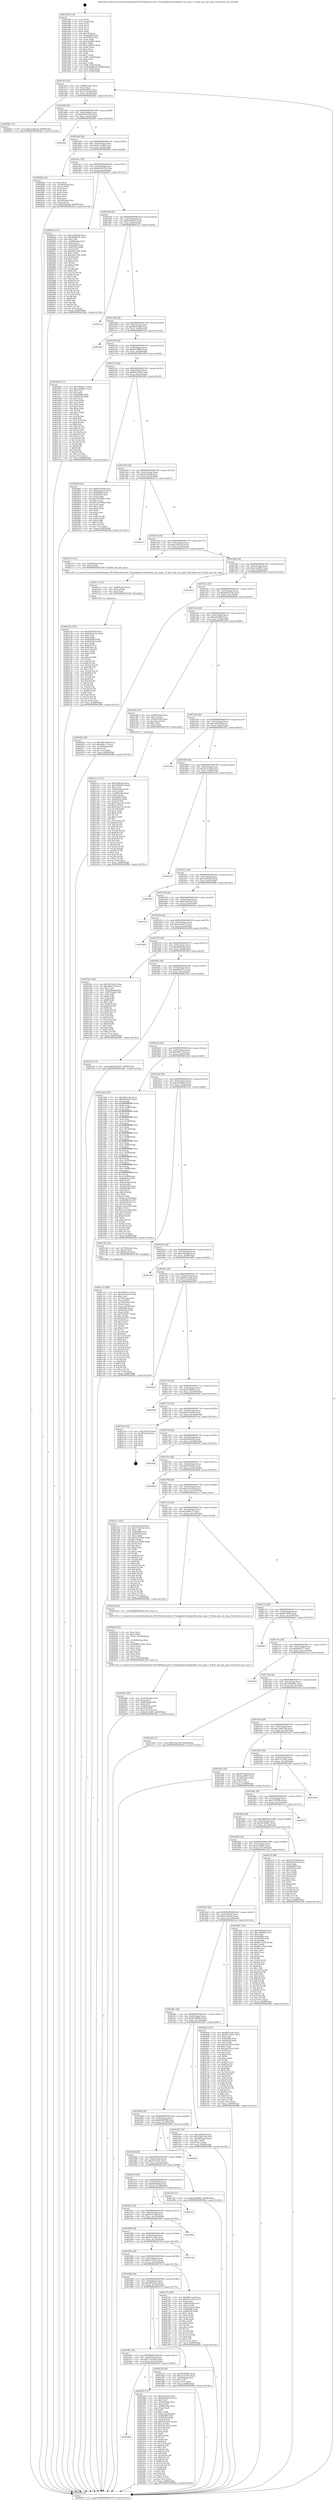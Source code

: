 digraph "0x401400" {
  label = "0x401400 (/mnt/c/Users/mathe/Desktop/tcc/POCII/binaries/extr_FFmpeglibavutilmipsfloat_dsp_mips.c_ff_float_dsp_init_mips_Final-ollvm.out::main(0))"
  labelloc = "t"
  node[shape=record]

  Entry [label="",width=0.3,height=0.3,shape=circle,fillcolor=black,style=filled]
  "0x401474" [label="{
     0x401474 [32]\l
     | [instrs]\l
     &nbsp;&nbsp;0x401474 \<+6\>: mov -0x88(%rbp),%eax\l
     &nbsp;&nbsp;0x40147a \<+2\>: mov %eax,%ecx\l
     &nbsp;&nbsp;0x40147c \<+6\>: sub $0x839bf55c,%ecx\l
     &nbsp;&nbsp;0x401482 \<+6\>: mov %eax,-0x9c(%rbp)\l
     &nbsp;&nbsp;0x401488 \<+6\>: mov %ecx,-0xa0(%rbp)\l
     &nbsp;&nbsp;0x40148e \<+6\>: je 00000000004026bc \<main+0x12bc\>\l
  }"]
  "0x4026bc" [label="{
     0x4026bc [15]\l
     | [instrs]\l
     &nbsp;&nbsp;0x4026bc \<+10\>: movl $0x3cd36ca0,-0x88(%rbp)\l
     &nbsp;&nbsp;0x4026c6 \<+5\>: jmp 00000000004029bc \<main+0x15bc\>\l
  }"]
  "0x401494" [label="{
     0x401494 [28]\l
     | [instrs]\l
     &nbsp;&nbsp;0x401494 \<+5\>: jmp 0000000000401499 \<main+0x99\>\l
     &nbsp;&nbsp;0x401499 \<+6\>: mov -0x9c(%rbp),%eax\l
     &nbsp;&nbsp;0x40149f \<+5\>: sub $0x87b21223,%eax\l
     &nbsp;&nbsp;0x4014a4 \<+6\>: mov %eax,-0xa4(%rbp)\l
     &nbsp;&nbsp;0x4014aa \<+6\>: je 00000000004028d1 \<main+0x14d1\>\l
  }"]
  Exit [label="",width=0.3,height=0.3,shape=circle,fillcolor=black,style=filled,peripheries=2]
  "0x4028d1" [label="{
     0x4028d1\l
  }", style=dashed]
  "0x4014b0" [label="{
     0x4014b0 [28]\l
     | [instrs]\l
     &nbsp;&nbsp;0x4014b0 \<+5\>: jmp 00000000004014b5 \<main+0xb5\>\l
     &nbsp;&nbsp;0x4014b5 \<+6\>: mov -0x9c(%rbp),%eax\l
     &nbsp;&nbsp;0x4014bb \<+5\>: sub $0x8c12ef85,%eax\l
     &nbsp;&nbsp;0x4014c0 \<+6\>: mov %eax,-0xa8(%rbp)\l
     &nbsp;&nbsp;0x4014c6 \<+6\>: je 000000000040208b \<main+0xc8b\>\l
  }"]
  "0x40212b" [label="{
     0x40212b [145]\l
     | [instrs]\l
     &nbsp;&nbsp;0x40212b \<+5\>: mov $0xb975636,%ecx\l
     &nbsp;&nbsp;0x402130 \<+5\>: mov $0xdd8c221e,%edx\l
     &nbsp;&nbsp;0x402135 \<+3\>: mov $0x1,%sil\l
     &nbsp;&nbsp;0x402138 \<+3\>: xor %r8d,%r8d\l
     &nbsp;&nbsp;0x40213b \<+8\>: mov 0x405068,%r9d\l
     &nbsp;&nbsp;0x402143 \<+8\>: mov 0x405054,%r10d\l
     &nbsp;&nbsp;0x40214b \<+4\>: sub $0x1,%r8d\l
     &nbsp;&nbsp;0x40214f \<+3\>: mov %r9d,%r11d\l
     &nbsp;&nbsp;0x402152 \<+3\>: add %r8d,%r11d\l
     &nbsp;&nbsp;0x402155 \<+4\>: imul %r11d,%r9d\l
     &nbsp;&nbsp;0x402159 \<+4\>: and $0x1,%r9d\l
     &nbsp;&nbsp;0x40215d \<+4\>: cmp $0x0,%r9d\l
     &nbsp;&nbsp;0x402161 \<+3\>: sete %bl\l
     &nbsp;&nbsp;0x402164 \<+4\>: cmp $0xa,%r10d\l
     &nbsp;&nbsp;0x402168 \<+4\>: setl %r14b\l
     &nbsp;&nbsp;0x40216c \<+3\>: mov %bl,%r15b\l
     &nbsp;&nbsp;0x40216f \<+4\>: xor $0xff,%r15b\l
     &nbsp;&nbsp;0x402173 \<+3\>: mov %r14b,%r12b\l
     &nbsp;&nbsp;0x402176 \<+4\>: xor $0xff,%r12b\l
     &nbsp;&nbsp;0x40217a \<+4\>: xor $0x1,%sil\l
     &nbsp;&nbsp;0x40217e \<+3\>: mov %r15b,%r13b\l
     &nbsp;&nbsp;0x402181 \<+4\>: and $0xff,%r13b\l
     &nbsp;&nbsp;0x402185 \<+3\>: and %sil,%bl\l
     &nbsp;&nbsp;0x402188 \<+3\>: mov %r12b,%al\l
     &nbsp;&nbsp;0x40218b \<+2\>: and $0xff,%al\l
     &nbsp;&nbsp;0x40218d \<+3\>: and %sil,%r14b\l
     &nbsp;&nbsp;0x402190 \<+3\>: or %bl,%r13b\l
     &nbsp;&nbsp;0x402193 \<+3\>: or %r14b,%al\l
     &nbsp;&nbsp;0x402196 \<+3\>: xor %al,%r13b\l
     &nbsp;&nbsp;0x402199 \<+3\>: or %r12b,%r15b\l
     &nbsp;&nbsp;0x40219c \<+4\>: xor $0xff,%r15b\l
     &nbsp;&nbsp;0x4021a0 \<+4\>: or $0x1,%sil\l
     &nbsp;&nbsp;0x4021a4 \<+3\>: and %sil,%r15b\l
     &nbsp;&nbsp;0x4021a7 \<+3\>: or %r15b,%r13b\l
     &nbsp;&nbsp;0x4021aa \<+4\>: test $0x1,%r13b\l
     &nbsp;&nbsp;0x4021ae \<+3\>: cmovne %edx,%ecx\l
     &nbsp;&nbsp;0x4021b1 \<+6\>: mov %ecx,-0x88(%rbp)\l
     &nbsp;&nbsp;0x4021b7 \<+5\>: jmp 00000000004029bc \<main+0x15bc\>\l
  }"]
  "0x40208b" [label="{
     0x40208b [42]\l
     | [instrs]\l
     &nbsp;&nbsp;0x40208b \<+2\>: xor %eax,%eax\l
     &nbsp;&nbsp;0x40208d \<+4\>: mov -0x58(%rbp),%rcx\l
     &nbsp;&nbsp;0x402091 \<+2\>: mov (%rcx),%edx\l
     &nbsp;&nbsp;0x402093 \<+2\>: mov %eax,%esi\l
     &nbsp;&nbsp;0x402095 \<+2\>: sub %edx,%esi\l
     &nbsp;&nbsp;0x402097 \<+2\>: mov %eax,%edx\l
     &nbsp;&nbsp;0x402099 \<+3\>: sub $0x1,%edx\l
     &nbsp;&nbsp;0x40209c \<+2\>: add %edx,%esi\l
     &nbsp;&nbsp;0x40209e \<+2\>: sub %esi,%eax\l
     &nbsp;&nbsp;0x4020a0 \<+4\>: mov -0x58(%rbp),%rcx\l
     &nbsp;&nbsp;0x4020a4 \<+2\>: mov %eax,(%rcx)\l
     &nbsp;&nbsp;0x4020a6 \<+10\>: movl $0xf53dc18d,-0x88(%rbp)\l
     &nbsp;&nbsp;0x4020b0 \<+5\>: jmp 00000000004029bc \<main+0x15bc\>\l
  }"]
  "0x4014cc" [label="{
     0x4014cc [28]\l
     | [instrs]\l
     &nbsp;&nbsp;0x4014cc \<+5\>: jmp 00000000004014d1 \<main+0xd1\>\l
     &nbsp;&nbsp;0x4014d1 \<+6\>: mov -0x9c(%rbp),%eax\l
     &nbsp;&nbsp;0x4014d7 \<+5\>: sub $0x8de93354,%eax\l
     &nbsp;&nbsp;0x4014dc \<+6\>: mov %eax,-0xac(%rbp)\l
     &nbsp;&nbsp;0x4014e2 \<+6\>: je 000000000040261f \<main+0x121f\>\l
  }"]
  "0x40211c" [label="{
     0x40211c [15]\l
     | [instrs]\l
     &nbsp;&nbsp;0x40211c \<+4\>: mov -0x60(%rbp),%rax\l
     &nbsp;&nbsp;0x402120 \<+3\>: mov (%rax),%rax\l
     &nbsp;&nbsp;0x402123 \<+3\>: mov %rax,%rdi\l
     &nbsp;&nbsp;0x402126 \<+5\>: call 0000000000401030 \<free@plt\>\l
     | [calls]\l
     &nbsp;&nbsp;0x401030 \{1\} (unknown)\l
  }"]
  "0x40261f" [label="{
     0x40261f [157]\l
     | [instrs]\l
     &nbsp;&nbsp;0x40261f \<+5\>: mov $0xced554e8,%eax\l
     &nbsp;&nbsp;0x402624 \<+5\>: mov $0x839bf55c,%ecx\l
     &nbsp;&nbsp;0x402629 \<+2\>: mov $0x1,%dl\l
     &nbsp;&nbsp;0x40262b \<+4\>: mov -0x80(%rbp),%rsi\l
     &nbsp;&nbsp;0x40262f \<+6\>: movl $0x0,(%rsi)\l
     &nbsp;&nbsp;0x402635 \<+7\>: mov 0x405068,%edi\l
     &nbsp;&nbsp;0x40263c \<+8\>: mov 0x405054,%r8d\l
     &nbsp;&nbsp;0x402644 \<+3\>: mov %edi,%r9d\l
     &nbsp;&nbsp;0x402647 \<+7\>: add $0xe4b11d9c,%r9d\l
     &nbsp;&nbsp;0x40264e \<+4\>: sub $0x1,%r9d\l
     &nbsp;&nbsp;0x402652 \<+7\>: sub $0xe4b11d9c,%r9d\l
     &nbsp;&nbsp;0x402659 \<+4\>: imul %r9d,%edi\l
     &nbsp;&nbsp;0x40265d \<+3\>: and $0x1,%edi\l
     &nbsp;&nbsp;0x402660 \<+3\>: cmp $0x0,%edi\l
     &nbsp;&nbsp;0x402663 \<+4\>: sete %r10b\l
     &nbsp;&nbsp;0x402667 \<+4\>: cmp $0xa,%r8d\l
     &nbsp;&nbsp;0x40266b \<+4\>: setl %r11b\l
     &nbsp;&nbsp;0x40266f \<+3\>: mov %r10b,%bl\l
     &nbsp;&nbsp;0x402672 \<+3\>: xor $0xff,%bl\l
     &nbsp;&nbsp;0x402675 \<+3\>: mov %r11b,%r14b\l
     &nbsp;&nbsp;0x402678 \<+4\>: xor $0xff,%r14b\l
     &nbsp;&nbsp;0x40267c \<+3\>: xor $0x1,%dl\l
     &nbsp;&nbsp;0x40267f \<+3\>: mov %bl,%r15b\l
     &nbsp;&nbsp;0x402682 \<+4\>: and $0xff,%r15b\l
     &nbsp;&nbsp;0x402686 \<+3\>: and %dl,%r10b\l
     &nbsp;&nbsp;0x402689 \<+3\>: mov %r14b,%r12b\l
     &nbsp;&nbsp;0x40268c \<+4\>: and $0xff,%r12b\l
     &nbsp;&nbsp;0x402690 \<+3\>: and %dl,%r11b\l
     &nbsp;&nbsp;0x402693 \<+3\>: or %r10b,%r15b\l
     &nbsp;&nbsp;0x402696 \<+3\>: or %r11b,%r12b\l
     &nbsp;&nbsp;0x402699 \<+3\>: xor %r12b,%r15b\l
     &nbsp;&nbsp;0x40269c \<+3\>: or %r14b,%bl\l
     &nbsp;&nbsp;0x40269f \<+3\>: xor $0xff,%bl\l
     &nbsp;&nbsp;0x4026a2 \<+3\>: or $0x1,%dl\l
     &nbsp;&nbsp;0x4026a5 \<+2\>: and %dl,%bl\l
     &nbsp;&nbsp;0x4026a7 \<+3\>: or %bl,%r15b\l
     &nbsp;&nbsp;0x4026aa \<+4\>: test $0x1,%r15b\l
     &nbsp;&nbsp;0x4026ae \<+3\>: cmovne %ecx,%eax\l
     &nbsp;&nbsp;0x4026b1 \<+6\>: mov %eax,-0x88(%rbp)\l
     &nbsp;&nbsp;0x4026b7 \<+5\>: jmp 00000000004029bc \<main+0x15bc\>\l
  }"]
  "0x4014e8" [label="{
     0x4014e8 [28]\l
     | [instrs]\l
     &nbsp;&nbsp;0x4014e8 \<+5\>: jmp 00000000004014ed \<main+0xed\>\l
     &nbsp;&nbsp;0x4014ed \<+6\>: mov -0x9c(%rbp),%eax\l
     &nbsp;&nbsp;0x4014f3 \<+5\>: sub $0x8e436015,%eax\l
     &nbsp;&nbsp;0x4014f8 \<+6\>: mov %eax,-0xb0(%rbp)\l
     &nbsp;&nbsp;0x4014fe \<+6\>: je 00000000004021cb \<main+0xdcb\>\l
  }"]
  "0x402061" [label="{
     0x402061 [42]\l
     | [instrs]\l
     &nbsp;&nbsp;0x402061 \<+6\>: mov -0x16c(%rbp),%ecx\l
     &nbsp;&nbsp;0x402067 \<+3\>: imul %eax,%ecx\l
     &nbsp;&nbsp;0x40206a \<+4\>: mov -0x60(%rbp),%r8\l
     &nbsp;&nbsp;0x40206e \<+3\>: mov (%r8),%r8\l
     &nbsp;&nbsp;0x402071 \<+4\>: mov -0x58(%rbp),%r9\l
     &nbsp;&nbsp;0x402075 \<+3\>: movslq (%r9),%r9\l
     &nbsp;&nbsp;0x402078 \<+4\>: mov %ecx,(%r8,%r9,4)\l
     &nbsp;&nbsp;0x40207c \<+10\>: movl $0x8c12ef85,-0x88(%rbp)\l
     &nbsp;&nbsp;0x402086 \<+5\>: jmp 00000000004029bc \<main+0x15bc\>\l
  }"]
  "0x4021cb" [label="{
     0x4021cb\l
  }", style=dashed]
  "0x401504" [label="{
     0x401504 [28]\l
     | [instrs]\l
     &nbsp;&nbsp;0x401504 \<+5\>: jmp 0000000000401509 \<main+0x109\>\l
     &nbsp;&nbsp;0x401509 \<+6\>: mov -0x9c(%rbp),%eax\l
     &nbsp;&nbsp;0x40150f \<+5\>: sub $0x9035a6b8,%eax\l
     &nbsp;&nbsp;0x401514 \<+6\>: mov %eax,-0xb4(%rbp)\l
     &nbsp;&nbsp;0x40151a \<+6\>: je 00000000004025a6 \<main+0x11a6\>\l
  }"]
  "0x40202d" [label="{
     0x40202d [52]\l
     | [instrs]\l
     &nbsp;&nbsp;0x40202d \<+2\>: xor %ecx,%ecx\l
     &nbsp;&nbsp;0x40202f \<+5\>: mov $0x2,%edx\l
     &nbsp;&nbsp;0x402034 \<+6\>: mov %edx,-0x168(%rbp)\l
     &nbsp;&nbsp;0x40203a \<+1\>: cltd\l
     &nbsp;&nbsp;0x40203b \<+6\>: mov -0x168(%rbp),%esi\l
     &nbsp;&nbsp;0x402041 \<+2\>: idiv %esi\l
     &nbsp;&nbsp;0x402043 \<+6\>: imul $0xfffffffe,%edx,%edx\l
     &nbsp;&nbsp;0x402049 \<+2\>: mov %ecx,%edi\l
     &nbsp;&nbsp;0x40204b \<+2\>: sub %edx,%edi\l
     &nbsp;&nbsp;0x40204d \<+2\>: mov %ecx,%edx\l
     &nbsp;&nbsp;0x40204f \<+3\>: sub $0x1,%edx\l
     &nbsp;&nbsp;0x402052 \<+2\>: add %edx,%edi\l
     &nbsp;&nbsp;0x402054 \<+2\>: sub %edi,%ecx\l
     &nbsp;&nbsp;0x402056 \<+6\>: mov %ecx,-0x16c(%rbp)\l
     &nbsp;&nbsp;0x40205c \<+5\>: call 0000000000401160 \<next_i\>\l
     | [calls]\l
     &nbsp;&nbsp;0x401160 \{1\} (/mnt/c/Users/mathe/Desktop/tcc/POCII/binaries/extr_FFmpeglibavutilmipsfloat_dsp_mips.c_ff_float_dsp_init_mips_Final-ollvm.out::next_i)\l
  }"]
  "0x4025a6" [label="{
     0x4025a6\l
  }", style=dashed]
  "0x401520" [label="{
     0x401520 [28]\l
     | [instrs]\l
     &nbsp;&nbsp;0x401520 \<+5\>: jmp 0000000000401525 \<main+0x125\>\l
     &nbsp;&nbsp;0x401525 \<+6\>: mov -0x9c(%rbp),%eax\l
     &nbsp;&nbsp;0x40152b \<+5\>: sub $0x9075f805,%eax\l
     &nbsp;&nbsp;0x401530 \<+6\>: mov %eax,-0xb8(%rbp)\l
     &nbsp;&nbsp;0x401536 \<+6\>: je 0000000000401bb9 \<main+0x7b9\>\l
  }"]
  "0x4019b8" [label="{
     0x4019b8\l
  }", style=dashed]
  "0x401bb9" [label="{
     0x401bb9 [137]\l
     | [instrs]\l
     &nbsp;&nbsp;0x401bb9 \<+5\>: mov $0x7685a1c5,%eax\l
     &nbsp;&nbsp;0x401bbe \<+5\>: mov $0xea5984c3,%ecx\l
     &nbsp;&nbsp;0x401bc3 \<+2\>: mov $0x1,%dl\l
     &nbsp;&nbsp;0x401bc5 \<+2\>: xor %esi,%esi\l
     &nbsp;&nbsp;0x401bc7 \<+7\>: mov 0x405068,%edi\l
     &nbsp;&nbsp;0x401bce \<+8\>: mov 0x405054,%r8d\l
     &nbsp;&nbsp;0x401bd6 \<+3\>: sub $0x1,%esi\l
     &nbsp;&nbsp;0x401bd9 \<+3\>: mov %edi,%r9d\l
     &nbsp;&nbsp;0x401bdc \<+3\>: add %esi,%r9d\l
     &nbsp;&nbsp;0x401bdf \<+4\>: imul %r9d,%edi\l
     &nbsp;&nbsp;0x401be3 \<+3\>: and $0x1,%edi\l
     &nbsp;&nbsp;0x401be6 \<+3\>: cmp $0x0,%edi\l
     &nbsp;&nbsp;0x401be9 \<+4\>: sete %r10b\l
     &nbsp;&nbsp;0x401bed \<+4\>: cmp $0xa,%r8d\l
     &nbsp;&nbsp;0x401bf1 \<+4\>: setl %r11b\l
     &nbsp;&nbsp;0x401bf5 \<+3\>: mov %r10b,%bl\l
     &nbsp;&nbsp;0x401bf8 \<+3\>: xor $0xff,%bl\l
     &nbsp;&nbsp;0x401bfb \<+3\>: mov %r11b,%r14b\l
     &nbsp;&nbsp;0x401bfe \<+4\>: xor $0xff,%r14b\l
     &nbsp;&nbsp;0x401c02 \<+3\>: xor $0x0,%dl\l
     &nbsp;&nbsp;0x401c05 \<+3\>: mov %bl,%r15b\l
     &nbsp;&nbsp;0x401c08 \<+4\>: and $0x0,%r15b\l
     &nbsp;&nbsp;0x401c0c \<+3\>: and %dl,%r10b\l
     &nbsp;&nbsp;0x401c0f \<+3\>: mov %r14b,%r12b\l
     &nbsp;&nbsp;0x401c12 \<+4\>: and $0x0,%r12b\l
     &nbsp;&nbsp;0x401c16 \<+3\>: and %dl,%r11b\l
     &nbsp;&nbsp;0x401c19 \<+3\>: or %r10b,%r15b\l
     &nbsp;&nbsp;0x401c1c \<+3\>: or %r11b,%r12b\l
     &nbsp;&nbsp;0x401c1f \<+3\>: xor %r12b,%r15b\l
     &nbsp;&nbsp;0x401c22 \<+3\>: or %r14b,%bl\l
     &nbsp;&nbsp;0x401c25 \<+3\>: xor $0xff,%bl\l
     &nbsp;&nbsp;0x401c28 \<+3\>: or $0x0,%dl\l
     &nbsp;&nbsp;0x401c2b \<+2\>: and %dl,%bl\l
     &nbsp;&nbsp;0x401c2d \<+3\>: or %bl,%r15b\l
     &nbsp;&nbsp;0x401c30 \<+4\>: test $0x1,%r15b\l
     &nbsp;&nbsp;0x401c34 \<+3\>: cmovne %ecx,%eax\l
     &nbsp;&nbsp;0x401c37 \<+6\>: mov %eax,-0x88(%rbp)\l
     &nbsp;&nbsp;0x401c3d \<+5\>: jmp 00000000004029bc \<main+0x15bc\>\l
  }"]
  "0x40153c" [label="{
     0x40153c [28]\l
     | [instrs]\l
     &nbsp;&nbsp;0x40153c \<+5\>: jmp 0000000000401541 \<main+0x141\>\l
     &nbsp;&nbsp;0x401541 \<+6\>: mov -0x9c(%rbp),%eax\l
     &nbsp;&nbsp;0x401547 \<+5\>: sub $0x9681329d,%eax\l
     &nbsp;&nbsp;0x40154c \<+6\>: mov %eax,-0xbc(%rbp)\l
     &nbsp;&nbsp;0x401552 \<+6\>: je 00000000004020b5 \<main+0xcb5\>\l
  }"]
  "0x401f5f" [label="{
     0x401f5f [171]\l
     | [instrs]\l
     &nbsp;&nbsp;0x401f5f \<+5\>: mov $0xf521bfab,%eax\l
     &nbsp;&nbsp;0x401f64 \<+5\>: mov $0xb802d23b,%ecx\l
     &nbsp;&nbsp;0x401f69 \<+2\>: mov $0x1,%dl\l
     &nbsp;&nbsp;0x401f6b \<+4\>: mov -0x58(%rbp),%rsi\l
     &nbsp;&nbsp;0x401f6f \<+2\>: mov (%rsi),%edi\l
     &nbsp;&nbsp;0x401f71 \<+4\>: mov -0x68(%rbp),%rsi\l
     &nbsp;&nbsp;0x401f75 \<+2\>: cmp (%rsi),%edi\l
     &nbsp;&nbsp;0x401f77 \<+4\>: setl %r8b\l
     &nbsp;&nbsp;0x401f7b \<+4\>: and $0x1,%r8b\l
     &nbsp;&nbsp;0x401f7f \<+4\>: mov %r8b,-0x2d(%rbp)\l
     &nbsp;&nbsp;0x401f83 \<+7\>: mov 0x405068,%edi\l
     &nbsp;&nbsp;0x401f8a \<+8\>: mov 0x405054,%r9d\l
     &nbsp;&nbsp;0x401f92 \<+3\>: mov %edi,%r10d\l
     &nbsp;&nbsp;0x401f95 \<+7\>: add $0x97f2c874,%r10d\l
     &nbsp;&nbsp;0x401f9c \<+4\>: sub $0x1,%r10d\l
     &nbsp;&nbsp;0x401fa0 \<+7\>: sub $0x97f2c874,%r10d\l
     &nbsp;&nbsp;0x401fa7 \<+4\>: imul %r10d,%edi\l
     &nbsp;&nbsp;0x401fab \<+3\>: and $0x1,%edi\l
     &nbsp;&nbsp;0x401fae \<+3\>: cmp $0x0,%edi\l
     &nbsp;&nbsp;0x401fb1 \<+4\>: sete %r8b\l
     &nbsp;&nbsp;0x401fb5 \<+4\>: cmp $0xa,%r9d\l
     &nbsp;&nbsp;0x401fb9 \<+4\>: setl %r11b\l
     &nbsp;&nbsp;0x401fbd \<+3\>: mov %r8b,%bl\l
     &nbsp;&nbsp;0x401fc0 \<+3\>: xor $0xff,%bl\l
     &nbsp;&nbsp;0x401fc3 \<+3\>: mov %r11b,%r14b\l
     &nbsp;&nbsp;0x401fc6 \<+4\>: xor $0xff,%r14b\l
     &nbsp;&nbsp;0x401fca \<+3\>: xor $0x1,%dl\l
     &nbsp;&nbsp;0x401fcd \<+3\>: mov %bl,%r15b\l
     &nbsp;&nbsp;0x401fd0 \<+4\>: and $0xff,%r15b\l
     &nbsp;&nbsp;0x401fd4 \<+3\>: and %dl,%r8b\l
     &nbsp;&nbsp;0x401fd7 \<+3\>: mov %r14b,%r12b\l
     &nbsp;&nbsp;0x401fda \<+4\>: and $0xff,%r12b\l
     &nbsp;&nbsp;0x401fde \<+3\>: and %dl,%r11b\l
     &nbsp;&nbsp;0x401fe1 \<+3\>: or %r8b,%r15b\l
     &nbsp;&nbsp;0x401fe4 \<+3\>: or %r11b,%r12b\l
     &nbsp;&nbsp;0x401fe7 \<+3\>: xor %r12b,%r15b\l
     &nbsp;&nbsp;0x401fea \<+3\>: or %r14b,%bl\l
     &nbsp;&nbsp;0x401fed \<+3\>: xor $0xff,%bl\l
     &nbsp;&nbsp;0x401ff0 \<+3\>: or $0x1,%dl\l
     &nbsp;&nbsp;0x401ff3 \<+2\>: and %dl,%bl\l
     &nbsp;&nbsp;0x401ff5 \<+3\>: or %bl,%r15b\l
     &nbsp;&nbsp;0x401ff8 \<+4\>: test $0x1,%r15b\l
     &nbsp;&nbsp;0x401ffc \<+3\>: cmovne %ecx,%eax\l
     &nbsp;&nbsp;0x401fff \<+6\>: mov %eax,-0x88(%rbp)\l
     &nbsp;&nbsp;0x402005 \<+5\>: jmp 00000000004029bc \<main+0x15bc\>\l
  }"]
  "0x4020b5" [label="{
     0x4020b5 [91]\l
     | [instrs]\l
     &nbsp;&nbsp;0x4020b5 \<+5\>: mov $0xb975636,%eax\l
     &nbsp;&nbsp;0x4020ba \<+5\>: mov $0xa220c545,%ecx\l
     &nbsp;&nbsp;0x4020bf \<+7\>: mov 0x405068,%edx\l
     &nbsp;&nbsp;0x4020c6 \<+7\>: mov 0x405054,%esi\l
     &nbsp;&nbsp;0x4020cd \<+2\>: mov %edx,%edi\l
     &nbsp;&nbsp;0x4020cf \<+6\>: sub $0x2347646c,%edi\l
     &nbsp;&nbsp;0x4020d5 \<+3\>: sub $0x1,%edi\l
     &nbsp;&nbsp;0x4020d8 \<+6\>: add $0x2347646c,%edi\l
     &nbsp;&nbsp;0x4020de \<+3\>: imul %edi,%edx\l
     &nbsp;&nbsp;0x4020e1 \<+3\>: and $0x1,%edx\l
     &nbsp;&nbsp;0x4020e4 \<+3\>: cmp $0x0,%edx\l
     &nbsp;&nbsp;0x4020e7 \<+4\>: sete %r8b\l
     &nbsp;&nbsp;0x4020eb \<+3\>: cmp $0xa,%esi\l
     &nbsp;&nbsp;0x4020ee \<+4\>: setl %r9b\l
     &nbsp;&nbsp;0x4020f2 \<+3\>: mov %r8b,%r10b\l
     &nbsp;&nbsp;0x4020f5 \<+3\>: and %r9b,%r10b\l
     &nbsp;&nbsp;0x4020f8 \<+3\>: xor %r9b,%r8b\l
     &nbsp;&nbsp;0x4020fb \<+3\>: or %r8b,%r10b\l
     &nbsp;&nbsp;0x4020fe \<+4\>: test $0x1,%r10b\l
     &nbsp;&nbsp;0x402102 \<+3\>: cmovne %ecx,%eax\l
     &nbsp;&nbsp;0x402105 \<+6\>: mov %eax,-0x88(%rbp)\l
     &nbsp;&nbsp;0x40210b \<+5\>: jmp 00000000004029bc \<main+0x15bc\>\l
  }"]
  "0x401558" [label="{
     0x401558 [28]\l
     | [instrs]\l
     &nbsp;&nbsp;0x401558 \<+5\>: jmp 000000000040155d \<main+0x15d\>\l
     &nbsp;&nbsp;0x40155d \<+6\>: mov -0x9c(%rbp),%eax\l
     &nbsp;&nbsp;0x401563 \<+5\>: sub $0x9eaf3af8,%eax\l
     &nbsp;&nbsp;0x401568 \<+6\>: mov %eax,-0xc0(%rbp)\l
     &nbsp;&nbsp;0x40156e \<+6\>: je 0000000000402313 \<main+0xf13\>\l
  }"]
  "0x401e11" [label="{
     0x401e11 [172]\l
     | [instrs]\l
     &nbsp;&nbsp;0x401e11 \<+5\>: mov $0xf3df6cb6,%ecx\l
     &nbsp;&nbsp;0x401e16 \<+5\>: mov $0x1066205c,%edx\l
     &nbsp;&nbsp;0x401e1b \<+3\>: mov $0x1,%sil\l
     &nbsp;&nbsp;0x401e1e \<+4\>: mov -0x60(%rbp),%rdi\l
     &nbsp;&nbsp;0x401e22 \<+3\>: mov %rax,(%rdi)\l
     &nbsp;&nbsp;0x401e25 \<+4\>: mov -0x58(%rbp),%rax\l
     &nbsp;&nbsp;0x401e29 \<+6\>: movl $0x0,(%rax)\l
     &nbsp;&nbsp;0x401e2f \<+8\>: mov 0x405068,%r8d\l
     &nbsp;&nbsp;0x401e37 \<+8\>: mov 0x405054,%r9d\l
     &nbsp;&nbsp;0x401e3f \<+3\>: mov %r8d,%r10d\l
     &nbsp;&nbsp;0x401e42 \<+7\>: sub $0x5f1ba7cb,%r10d\l
     &nbsp;&nbsp;0x401e49 \<+4\>: sub $0x1,%r10d\l
     &nbsp;&nbsp;0x401e4d \<+7\>: add $0x5f1ba7cb,%r10d\l
     &nbsp;&nbsp;0x401e54 \<+4\>: imul %r10d,%r8d\l
     &nbsp;&nbsp;0x401e58 \<+4\>: and $0x1,%r8d\l
     &nbsp;&nbsp;0x401e5c \<+4\>: cmp $0x0,%r8d\l
     &nbsp;&nbsp;0x401e60 \<+4\>: sete %r11b\l
     &nbsp;&nbsp;0x401e64 \<+4\>: cmp $0xa,%r9d\l
     &nbsp;&nbsp;0x401e68 \<+3\>: setl %bl\l
     &nbsp;&nbsp;0x401e6b \<+3\>: mov %r11b,%r14b\l
     &nbsp;&nbsp;0x401e6e \<+4\>: xor $0xff,%r14b\l
     &nbsp;&nbsp;0x401e72 \<+3\>: mov %bl,%r15b\l
     &nbsp;&nbsp;0x401e75 \<+4\>: xor $0xff,%r15b\l
     &nbsp;&nbsp;0x401e79 \<+4\>: xor $0x1,%sil\l
     &nbsp;&nbsp;0x401e7d \<+3\>: mov %r14b,%r12b\l
     &nbsp;&nbsp;0x401e80 \<+4\>: and $0xff,%r12b\l
     &nbsp;&nbsp;0x401e84 \<+3\>: and %sil,%r11b\l
     &nbsp;&nbsp;0x401e87 \<+3\>: mov %r15b,%r13b\l
     &nbsp;&nbsp;0x401e8a \<+4\>: and $0xff,%r13b\l
     &nbsp;&nbsp;0x401e8e \<+3\>: and %sil,%bl\l
     &nbsp;&nbsp;0x401e91 \<+3\>: or %r11b,%r12b\l
     &nbsp;&nbsp;0x401e94 \<+3\>: or %bl,%r13b\l
     &nbsp;&nbsp;0x401e97 \<+3\>: xor %r13b,%r12b\l
     &nbsp;&nbsp;0x401e9a \<+3\>: or %r15b,%r14b\l
     &nbsp;&nbsp;0x401e9d \<+4\>: xor $0xff,%r14b\l
     &nbsp;&nbsp;0x401ea1 \<+4\>: or $0x1,%sil\l
     &nbsp;&nbsp;0x401ea5 \<+3\>: and %sil,%r14b\l
     &nbsp;&nbsp;0x401ea8 \<+3\>: or %r14b,%r12b\l
     &nbsp;&nbsp;0x401eab \<+4\>: test $0x1,%r12b\l
     &nbsp;&nbsp;0x401eaf \<+3\>: cmovne %edx,%ecx\l
     &nbsp;&nbsp;0x401eb2 \<+6\>: mov %ecx,-0x88(%rbp)\l
     &nbsp;&nbsp;0x401eb8 \<+5\>: jmp 00000000004029bc \<main+0x15bc\>\l
  }"]
  "0x402313" [label="{
     0x402313\l
  }", style=dashed]
  "0x401574" [label="{
     0x401574 [28]\l
     | [instrs]\l
     &nbsp;&nbsp;0x401574 \<+5\>: jmp 0000000000401579 \<main+0x179\>\l
     &nbsp;&nbsp;0x401579 \<+6\>: mov -0x9c(%rbp),%eax\l
     &nbsp;&nbsp;0x40157f \<+5\>: sub $0xa220c545,%eax\l
     &nbsp;&nbsp;0x401584 \<+6\>: mov %eax,-0xc4(%rbp)\l
     &nbsp;&nbsp;0x40158a \<+6\>: je 0000000000402110 \<main+0xd10\>\l
  }"]
  "0x401c52" [label="{
     0x401c52 [166]\l
     | [instrs]\l
     &nbsp;&nbsp;0x401c52 \<+5\>: mov $0x7685a1c5,%ecx\l
     &nbsp;&nbsp;0x401c57 \<+5\>: mov $0x47ec5e41,%edx\l
     &nbsp;&nbsp;0x401c5c \<+3\>: mov $0x1,%sil\l
     &nbsp;&nbsp;0x401c5f \<+4\>: mov -0x70(%rbp),%rdi\l
     &nbsp;&nbsp;0x401c63 \<+2\>: mov %eax,(%rdi)\l
     &nbsp;&nbsp;0x401c65 \<+4\>: mov -0x70(%rbp),%rdi\l
     &nbsp;&nbsp;0x401c69 \<+2\>: mov (%rdi),%eax\l
     &nbsp;&nbsp;0x401c6b \<+3\>: mov %eax,-0x34(%rbp)\l
     &nbsp;&nbsp;0x401c6e \<+7\>: mov 0x405068,%eax\l
     &nbsp;&nbsp;0x401c75 \<+8\>: mov 0x405054,%r8d\l
     &nbsp;&nbsp;0x401c7d \<+3\>: mov %eax,%r9d\l
     &nbsp;&nbsp;0x401c80 \<+7\>: sub $0x701f3977,%r9d\l
     &nbsp;&nbsp;0x401c87 \<+4\>: sub $0x1,%r9d\l
     &nbsp;&nbsp;0x401c8b \<+7\>: add $0x701f3977,%r9d\l
     &nbsp;&nbsp;0x401c92 \<+4\>: imul %r9d,%eax\l
     &nbsp;&nbsp;0x401c96 \<+3\>: and $0x1,%eax\l
     &nbsp;&nbsp;0x401c99 \<+3\>: cmp $0x0,%eax\l
     &nbsp;&nbsp;0x401c9c \<+4\>: sete %r10b\l
     &nbsp;&nbsp;0x401ca0 \<+4\>: cmp $0xa,%r8d\l
     &nbsp;&nbsp;0x401ca4 \<+4\>: setl %r11b\l
     &nbsp;&nbsp;0x401ca8 \<+3\>: mov %r10b,%bl\l
     &nbsp;&nbsp;0x401cab \<+3\>: xor $0xff,%bl\l
     &nbsp;&nbsp;0x401cae \<+3\>: mov %r11b,%r14b\l
     &nbsp;&nbsp;0x401cb1 \<+4\>: xor $0xff,%r14b\l
     &nbsp;&nbsp;0x401cb5 \<+4\>: xor $0x0,%sil\l
     &nbsp;&nbsp;0x401cb9 \<+3\>: mov %bl,%r15b\l
     &nbsp;&nbsp;0x401cbc \<+4\>: and $0x0,%r15b\l
     &nbsp;&nbsp;0x401cc0 \<+3\>: and %sil,%r10b\l
     &nbsp;&nbsp;0x401cc3 \<+3\>: mov %r14b,%r12b\l
     &nbsp;&nbsp;0x401cc6 \<+4\>: and $0x0,%r12b\l
     &nbsp;&nbsp;0x401cca \<+3\>: and %sil,%r11b\l
     &nbsp;&nbsp;0x401ccd \<+3\>: or %r10b,%r15b\l
     &nbsp;&nbsp;0x401cd0 \<+3\>: or %r11b,%r12b\l
     &nbsp;&nbsp;0x401cd3 \<+3\>: xor %r12b,%r15b\l
     &nbsp;&nbsp;0x401cd6 \<+3\>: or %r14b,%bl\l
     &nbsp;&nbsp;0x401cd9 \<+3\>: xor $0xff,%bl\l
     &nbsp;&nbsp;0x401cdc \<+4\>: or $0x0,%sil\l
     &nbsp;&nbsp;0x401ce0 \<+3\>: and %sil,%bl\l
     &nbsp;&nbsp;0x401ce3 \<+3\>: or %bl,%r15b\l
     &nbsp;&nbsp;0x401ce6 \<+4\>: test $0x1,%r15b\l
     &nbsp;&nbsp;0x401cea \<+3\>: cmovne %edx,%ecx\l
     &nbsp;&nbsp;0x401ced \<+6\>: mov %ecx,-0x88(%rbp)\l
     &nbsp;&nbsp;0x401cf3 \<+5\>: jmp 00000000004029bc \<main+0x15bc\>\l
  }"]
  "0x402110" [label="{
     0x402110 [12]\l
     | [instrs]\l
     &nbsp;&nbsp;0x402110 \<+4\>: mov -0x60(%rbp),%rax\l
     &nbsp;&nbsp;0x402114 \<+3\>: mov (%rax),%rdi\l
     &nbsp;&nbsp;0x402117 \<+5\>: call 0000000000401240 \<ff_float_dsp_init_mips\>\l
     | [calls]\l
     &nbsp;&nbsp;0x401240 \{1\} (/mnt/c/Users/mathe/Desktop/tcc/POCII/binaries/extr_FFmpeglibavutilmipsfloat_dsp_mips.c_ff_float_dsp_init_mips_Final-ollvm.out::ff_float_dsp_init_mips)\l
  }"]
  "0x401590" [label="{
     0x401590 [28]\l
     | [instrs]\l
     &nbsp;&nbsp;0x401590 \<+5\>: jmp 0000000000401595 \<main+0x195\>\l
     &nbsp;&nbsp;0x401595 \<+6\>: mov -0x9c(%rbp),%eax\l
     &nbsp;&nbsp;0x40159b \<+5\>: sub $0xa22ad815,%eax\l
     &nbsp;&nbsp;0x4015a0 \<+6\>: mov %eax,-0xc8(%rbp)\l
     &nbsp;&nbsp;0x4015a6 \<+6\>: je 00000000004025b5 \<main+0x11b5\>\l
  }"]
  "0x40199c" [label="{
     0x40199c [28]\l
     | [instrs]\l
     &nbsp;&nbsp;0x40199c \<+5\>: jmp 00000000004019a1 \<main+0x5a1\>\l
     &nbsp;&nbsp;0x4019a1 \<+6\>: mov -0x9c(%rbp),%eax\l
     &nbsp;&nbsp;0x4019a7 \<+5\>: sub $0x715e4c40,%eax\l
     &nbsp;&nbsp;0x4019ac \<+6\>: mov %eax,-0x15c(%rbp)\l
     &nbsp;&nbsp;0x4019b2 \<+6\>: je 0000000000401f5f \<main+0xb5f\>\l
  }"]
  "0x4025b5" [label="{
     0x4025b5\l
  }", style=dashed]
  "0x4015ac" [label="{
     0x4015ac [28]\l
     | [instrs]\l
     &nbsp;&nbsp;0x4015ac \<+5\>: jmp 00000000004015b1 \<main+0x1b1\>\l
     &nbsp;&nbsp;0x4015b1 \<+6\>: mov -0x9c(%rbp),%eax\l
     &nbsp;&nbsp;0x4015b7 \<+5\>: sub $0xb802d23b,%eax\l
     &nbsp;&nbsp;0x4015bc \<+6\>: mov %eax,-0xcc(%rbp)\l
     &nbsp;&nbsp;0x4015c2 \<+6\>: je 000000000040200a \<main+0xc0a\>\l
  }"]
  "0x401b7d" [label="{
     0x401b7d [30]\l
     | [instrs]\l
     &nbsp;&nbsp;0x401b7d \<+5\>: mov $0x9075f805,%eax\l
     &nbsp;&nbsp;0x401b82 \<+5\>: mov $0x12721562,%ecx\l
     &nbsp;&nbsp;0x401b87 \<+3\>: mov -0x35(%rbp),%dl\l
     &nbsp;&nbsp;0x401b8a \<+3\>: test $0x1,%dl\l
     &nbsp;&nbsp;0x401b8d \<+3\>: cmovne %ecx,%eax\l
     &nbsp;&nbsp;0x401b90 \<+6\>: mov %eax,-0x88(%rbp)\l
     &nbsp;&nbsp;0x401b96 \<+5\>: jmp 00000000004029bc \<main+0x15bc\>\l
  }"]
  "0x40200a" [label="{
     0x40200a [30]\l
     | [instrs]\l
     &nbsp;&nbsp;0x40200a \<+5\>: mov $0x9681329d,%eax\l
     &nbsp;&nbsp;0x40200f \<+5\>: mov $0xafd6c71,%ecx\l
     &nbsp;&nbsp;0x402014 \<+3\>: mov -0x2d(%rbp),%dl\l
     &nbsp;&nbsp;0x402017 \<+3\>: test $0x1,%dl\l
     &nbsp;&nbsp;0x40201a \<+3\>: cmovne %ecx,%eax\l
     &nbsp;&nbsp;0x40201d \<+6\>: mov %eax,-0x88(%rbp)\l
     &nbsp;&nbsp;0x402023 \<+5\>: jmp 00000000004029bc \<main+0x15bc\>\l
  }"]
  "0x4015c8" [label="{
     0x4015c8 [28]\l
     | [instrs]\l
     &nbsp;&nbsp;0x4015c8 \<+5\>: jmp 00000000004015cd \<main+0x1cd\>\l
     &nbsp;&nbsp;0x4015cd \<+6\>: mov -0x9c(%rbp),%eax\l
     &nbsp;&nbsp;0x4015d3 \<+5\>: sub $0xc4fc6f0b,%eax\l
     &nbsp;&nbsp;0x4015d8 \<+6\>: mov %eax,-0xd0(%rbp)\l
     &nbsp;&nbsp;0x4015de \<+6\>: je 0000000000401df4 \<main+0x9f4\>\l
  }"]
  "0x401980" [label="{
     0x401980 [28]\l
     | [instrs]\l
     &nbsp;&nbsp;0x401980 \<+5\>: jmp 0000000000401985 \<main+0x585\>\l
     &nbsp;&nbsp;0x401985 \<+6\>: mov -0x9c(%rbp),%eax\l
     &nbsp;&nbsp;0x40198b \<+5\>: sub $0x6f85b2a1,%eax\l
     &nbsp;&nbsp;0x401990 \<+6\>: mov %eax,-0x158(%rbp)\l
     &nbsp;&nbsp;0x401996 \<+6\>: je 0000000000401b7d \<main+0x77d\>\l
  }"]
  "0x401df4" [label="{
     0x401df4 [29]\l
     | [instrs]\l
     &nbsp;&nbsp;0x401df4 \<+4\>: mov -0x68(%rbp),%rax\l
     &nbsp;&nbsp;0x401df8 \<+6\>: movl $0x1,(%rax)\l
     &nbsp;&nbsp;0x401dfe \<+4\>: mov -0x68(%rbp),%rax\l
     &nbsp;&nbsp;0x401e02 \<+3\>: movslq (%rax),%rax\l
     &nbsp;&nbsp;0x401e05 \<+4\>: shl $0x2,%rax\l
     &nbsp;&nbsp;0x401e09 \<+3\>: mov %rax,%rdi\l
     &nbsp;&nbsp;0x401e0c \<+5\>: call 0000000000401050 \<malloc@plt\>\l
     | [calls]\l
     &nbsp;&nbsp;0x401050 \{1\} (unknown)\l
  }"]
  "0x4015e4" [label="{
     0x4015e4 [28]\l
     | [instrs]\l
     &nbsp;&nbsp;0x4015e4 \<+5\>: jmp 00000000004015e9 \<main+0x1e9\>\l
     &nbsp;&nbsp;0x4015e9 \<+6\>: mov -0x9c(%rbp),%eax\l
     &nbsp;&nbsp;0x4015ef \<+5\>: sub $0xca0030cf,%eax\l
     &nbsp;&nbsp;0x4015f4 \<+6\>: mov %eax,-0xd4(%rbp)\l
     &nbsp;&nbsp;0x4015fa \<+6\>: je 0000000000401d25 \<main+0x925\>\l
  }"]
  "0x40275e" [label="{
     0x40275e [96]\l
     | [instrs]\l
     &nbsp;&nbsp;0x40275e \<+5\>: mov $0xf00c1aa9,%eax\l
     &nbsp;&nbsp;0x402763 \<+5\>: mov $0xf3d31436,%ecx\l
     &nbsp;&nbsp;0x402768 \<+2\>: xor %edx,%edx\l
     &nbsp;&nbsp;0x40276a \<+4\>: mov -0x80(%rbp),%rsi\l
     &nbsp;&nbsp;0x40276e \<+2\>: mov (%rsi),%edi\l
     &nbsp;&nbsp;0x402770 \<+3\>: mov %edi,-0x2c(%rbp)\l
     &nbsp;&nbsp;0x402773 \<+7\>: mov 0x405068,%edi\l
     &nbsp;&nbsp;0x40277a \<+8\>: mov 0x405054,%r8d\l
     &nbsp;&nbsp;0x402782 \<+3\>: sub $0x1,%edx\l
     &nbsp;&nbsp;0x402785 \<+3\>: mov %edi,%r9d\l
     &nbsp;&nbsp;0x402788 \<+3\>: add %edx,%r9d\l
     &nbsp;&nbsp;0x40278b \<+4\>: imul %r9d,%edi\l
     &nbsp;&nbsp;0x40278f \<+3\>: and $0x1,%edi\l
     &nbsp;&nbsp;0x402792 \<+3\>: cmp $0x0,%edi\l
     &nbsp;&nbsp;0x402795 \<+4\>: sete %r10b\l
     &nbsp;&nbsp;0x402799 \<+4\>: cmp $0xa,%r8d\l
     &nbsp;&nbsp;0x40279d \<+4\>: setl %r11b\l
     &nbsp;&nbsp;0x4027a1 \<+3\>: mov %r10b,%bl\l
     &nbsp;&nbsp;0x4027a4 \<+3\>: and %r11b,%bl\l
     &nbsp;&nbsp;0x4027a7 \<+3\>: xor %r11b,%r10b\l
     &nbsp;&nbsp;0x4027aa \<+3\>: or %r10b,%bl\l
     &nbsp;&nbsp;0x4027ad \<+3\>: test $0x1,%bl\l
     &nbsp;&nbsp;0x4027b0 \<+3\>: cmovne %ecx,%eax\l
     &nbsp;&nbsp;0x4027b3 \<+6\>: mov %eax,-0x88(%rbp)\l
     &nbsp;&nbsp;0x4027b9 \<+5\>: jmp 00000000004029bc \<main+0x15bc\>\l
  }"]
  "0x401d25" [label="{
     0x401d25\l
  }", style=dashed]
  "0x401600" [label="{
     0x401600 [28]\l
     | [instrs]\l
     &nbsp;&nbsp;0x401600 \<+5\>: jmp 0000000000401605 \<main+0x205\>\l
     &nbsp;&nbsp;0x401605 \<+6\>: mov -0x9c(%rbp),%eax\l
     &nbsp;&nbsp;0x40160b \<+5\>: sub $0xcb3ca3d9,%eax\l
     &nbsp;&nbsp;0x401610 \<+6\>: mov %eax,-0xd8(%rbp)\l
     &nbsp;&nbsp;0x401616 \<+6\>: je 00000000004022e0 \<main+0xee0\>\l
  }"]
  "0x401964" [label="{
     0x401964 [28]\l
     | [instrs]\l
     &nbsp;&nbsp;0x401964 \<+5\>: jmp 0000000000401969 \<main+0x569\>\l
     &nbsp;&nbsp;0x401969 \<+6\>: mov -0x9c(%rbp),%eax\l
     &nbsp;&nbsp;0x40196f \<+5\>: sub $0x6e27b25c,%eax\l
     &nbsp;&nbsp;0x401974 \<+6\>: mov %eax,-0x154(%rbp)\l
     &nbsp;&nbsp;0x40197a \<+6\>: je 000000000040275e \<main+0x135e\>\l
  }"]
  "0x4022e0" [label="{
     0x4022e0\l
  }", style=dashed]
  "0x40161c" [label="{
     0x40161c [28]\l
     | [instrs]\l
     &nbsp;&nbsp;0x40161c \<+5\>: jmp 0000000000401621 \<main+0x221\>\l
     &nbsp;&nbsp;0x401621 \<+6\>: mov -0x9c(%rbp),%eax\l
     &nbsp;&nbsp;0x401627 \<+5\>: sub $0xced554e8,%eax\l
     &nbsp;&nbsp;0x40162c \<+6\>: mov %eax,-0xdc(%rbp)\l
     &nbsp;&nbsp;0x401632 \<+6\>: je 000000000040298e \<main+0x158e\>\l
  }"]
  "0x4027d0" [label="{
     0x4027d0\l
  }", style=dashed]
  "0x40298e" [label="{
     0x40298e\l
  }", style=dashed]
  "0x401638" [label="{
     0x401638 [28]\l
     | [instrs]\l
     &nbsp;&nbsp;0x401638 \<+5\>: jmp 000000000040163d \<main+0x23d\>\l
     &nbsp;&nbsp;0x40163d \<+6\>: mov -0x9c(%rbp),%eax\l
     &nbsp;&nbsp;0x401643 \<+5\>: sub $0xd18ade7d,%eax\l
     &nbsp;&nbsp;0x401648 \<+6\>: mov %eax,-0xe0(%rbp)\l
     &nbsp;&nbsp;0x40164e \<+6\>: je 00000000004024ee \<main+0x10ee\>\l
  }"]
  "0x401948" [label="{
     0x401948 [28]\l
     | [instrs]\l
     &nbsp;&nbsp;0x401948 \<+5\>: jmp 000000000040194d \<main+0x54d\>\l
     &nbsp;&nbsp;0x40194d \<+6\>: mov -0x9c(%rbp),%eax\l
     &nbsp;&nbsp;0x401953 \<+5\>: sub $0x5912e2fe,%eax\l
     &nbsp;&nbsp;0x401958 \<+6\>: mov %eax,-0x150(%rbp)\l
     &nbsp;&nbsp;0x40195e \<+6\>: je 00000000004027d0 \<main+0x13d0\>\l
  }"]
  "0x4024ee" [label="{
     0x4024ee\l
  }", style=dashed]
  "0x401654" [label="{
     0x401654 [28]\l
     | [instrs]\l
     &nbsp;&nbsp;0x401654 \<+5\>: jmp 0000000000401659 \<main+0x259\>\l
     &nbsp;&nbsp;0x401659 \<+6\>: mov -0x9c(%rbp),%eax\l
     &nbsp;&nbsp;0x40165f \<+5\>: sub $0xd5fa0027,%eax\l
     &nbsp;&nbsp;0x401664 \<+6\>: mov %eax,-0xe4(%rbp)\l
     &nbsp;&nbsp;0x40166a \<+6\>: je 0000000000402484 \<main+0x1084\>\l
  }"]
  "0x40290e" [label="{
     0x40290e\l
  }", style=dashed]
  "0x402484" [label="{
     0x402484\l
  }", style=dashed]
  "0x401670" [label="{
     0x401670 [28]\l
     | [instrs]\l
     &nbsp;&nbsp;0x401670 \<+5\>: jmp 0000000000401675 \<main+0x275\>\l
     &nbsp;&nbsp;0x401675 \<+6\>: mov -0x9c(%rbp),%eax\l
     &nbsp;&nbsp;0x40167b \<+5\>: sub $0xdbfd6e2b,%eax\l
     &nbsp;&nbsp;0x401680 \<+6\>: mov %eax,-0xe8(%rbp)\l
     &nbsp;&nbsp;0x401686 \<+6\>: je 00000000004019fa \<main+0x5fa\>\l
  }"]
  "0x40192c" [label="{
     0x40192c [28]\l
     | [instrs]\l
     &nbsp;&nbsp;0x40192c \<+5\>: jmp 0000000000401931 \<main+0x531\>\l
     &nbsp;&nbsp;0x401931 \<+6\>: mov -0x9c(%rbp),%eax\l
     &nbsp;&nbsp;0x401937 \<+5\>: sub $0x5571e2fb,%eax\l
     &nbsp;&nbsp;0x40193c \<+6\>: mov %eax,-0x14c(%rbp)\l
     &nbsp;&nbsp;0x401942 \<+6\>: je 000000000040290e \<main+0x150e\>\l
  }"]
  "0x4019fa" [label="{
     0x4019fa [106]\l
     | [instrs]\l
     &nbsp;&nbsp;0x4019fa \<+5\>: mov $0x5912e2fe,%eax\l
     &nbsp;&nbsp;0x4019ff \<+5\>: mov $0xe84417cf,%ecx\l
     &nbsp;&nbsp;0x401a04 \<+2\>: mov $0x1,%dl\l
     &nbsp;&nbsp;0x401a06 \<+7\>: mov -0x82(%rbp),%sil\l
     &nbsp;&nbsp;0x401a0d \<+7\>: mov -0x81(%rbp),%dil\l
     &nbsp;&nbsp;0x401a14 \<+3\>: mov %sil,%r8b\l
     &nbsp;&nbsp;0x401a17 \<+4\>: xor $0xff,%r8b\l
     &nbsp;&nbsp;0x401a1b \<+3\>: mov %dil,%r9b\l
     &nbsp;&nbsp;0x401a1e \<+4\>: xor $0xff,%r9b\l
     &nbsp;&nbsp;0x401a22 \<+3\>: xor $0x1,%dl\l
     &nbsp;&nbsp;0x401a25 \<+3\>: mov %r8b,%r10b\l
     &nbsp;&nbsp;0x401a28 \<+4\>: and $0xff,%r10b\l
     &nbsp;&nbsp;0x401a2c \<+3\>: and %dl,%sil\l
     &nbsp;&nbsp;0x401a2f \<+3\>: mov %r9b,%r11b\l
     &nbsp;&nbsp;0x401a32 \<+4\>: and $0xff,%r11b\l
     &nbsp;&nbsp;0x401a36 \<+3\>: and %dl,%dil\l
     &nbsp;&nbsp;0x401a39 \<+3\>: or %sil,%r10b\l
     &nbsp;&nbsp;0x401a3c \<+3\>: or %dil,%r11b\l
     &nbsp;&nbsp;0x401a3f \<+3\>: xor %r11b,%r10b\l
     &nbsp;&nbsp;0x401a42 \<+3\>: or %r9b,%r8b\l
     &nbsp;&nbsp;0x401a45 \<+4\>: xor $0xff,%r8b\l
     &nbsp;&nbsp;0x401a49 \<+3\>: or $0x1,%dl\l
     &nbsp;&nbsp;0x401a4c \<+3\>: and %dl,%r8b\l
     &nbsp;&nbsp;0x401a4f \<+3\>: or %r8b,%r10b\l
     &nbsp;&nbsp;0x401a52 \<+4\>: test $0x1,%r10b\l
     &nbsp;&nbsp;0x401a56 \<+3\>: cmovne %ecx,%eax\l
     &nbsp;&nbsp;0x401a59 \<+6\>: mov %eax,-0x88(%rbp)\l
     &nbsp;&nbsp;0x401a5f \<+5\>: jmp 00000000004029bc \<main+0x15bc\>\l
  }"]
  "0x40168c" [label="{
     0x40168c [28]\l
     | [instrs]\l
     &nbsp;&nbsp;0x40168c \<+5\>: jmp 0000000000401691 \<main+0x291\>\l
     &nbsp;&nbsp;0x401691 \<+6\>: mov -0x9c(%rbp),%eax\l
     &nbsp;&nbsp;0x401697 \<+5\>: sub $0xdd8c221e,%eax\l
     &nbsp;&nbsp;0x40169c \<+6\>: mov %eax,-0xec(%rbp)\l
     &nbsp;&nbsp;0x4016a2 \<+6\>: je 00000000004021bc \<main+0xdbc\>\l
  }"]
  "0x4029bc" [label="{
     0x4029bc [5]\l
     | [instrs]\l
     &nbsp;&nbsp;0x4029bc \<+5\>: jmp 0000000000401474 \<main+0x74\>\l
  }"]
  "0x401400" [label="{
     0x401400 [116]\l
     | [instrs]\l
     &nbsp;&nbsp;0x401400 \<+1\>: push %rbp\l
     &nbsp;&nbsp;0x401401 \<+3\>: mov %rsp,%rbp\l
     &nbsp;&nbsp;0x401404 \<+2\>: push %r15\l
     &nbsp;&nbsp;0x401406 \<+2\>: push %r14\l
     &nbsp;&nbsp;0x401408 \<+2\>: push %r13\l
     &nbsp;&nbsp;0x40140a \<+2\>: push %r12\l
     &nbsp;&nbsp;0x40140c \<+1\>: push %rbx\l
     &nbsp;&nbsp;0x40140d \<+7\>: sub $0x178,%rsp\l
     &nbsp;&nbsp;0x401414 \<+7\>: mov 0x405068,%eax\l
     &nbsp;&nbsp;0x40141b \<+7\>: mov 0x405054,%ecx\l
     &nbsp;&nbsp;0x401422 \<+2\>: mov %eax,%edx\l
     &nbsp;&nbsp;0x401424 \<+6\>: sub $0xe3cfd02c,%edx\l
     &nbsp;&nbsp;0x40142a \<+3\>: sub $0x1,%edx\l
     &nbsp;&nbsp;0x40142d \<+6\>: add $0xe3cfd02c,%edx\l
     &nbsp;&nbsp;0x401433 \<+3\>: imul %edx,%eax\l
     &nbsp;&nbsp;0x401436 \<+3\>: and $0x1,%eax\l
     &nbsp;&nbsp;0x401439 \<+3\>: cmp $0x0,%eax\l
     &nbsp;&nbsp;0x40143c \<+4\>: sete %r8b\l
     &nbsp;&nbsp;0x401440 \<+4\>: and $0x1,%r8b\l
     &nbsp;&nbsp;0x401444 \<+7\>: mov %r8b,-0x82(%rbp)\l
     &nbsp;&nbsp;0x40144b \<+3\>: cmp $0xa,%ecx\l
     &nbsp;&nbsp;0x40144e \<+4\>: setl %r8b\l
     &nbsp;&nbsp;0x401452 \<+4\>: and $0x1,%r8b\l
     &nbsp;&nbsp;0x401456 \<+7\>: mov %r8b,-0x81(%rbp)\l
     &nbsp;&nbsp;0x40145d \<+10\>: movl $0xdbfd6e2b,-0x88(%rbp)\l
     &nbsp;&nbsp;0x401467 \<+6\>: mov %edi,-0x8c(%rbp)\l
     &nbsp;&nbsp;0x40146d \<+7\>: mov %rsi,-0x98(%rbp)\l
  }"]
  "0x402221" [label="{
     0x402221\l
  }", style=dashed]
  "0x4021bc" [label="{
     0x4021bc [15]\l
     | [instrs]\l
     &nbsp;&nbsp;0x4021bc \<+10\>: movl $0x36166a87,-0x88(%rbp)\l
     &nbsp;&nbsp;0x4021c6 \<+5\>: jmp 00000000004029bc \<main+0x15bc\>\l
  }"]
  "0x4016a8" [label="{
     0x4016a8 [28]\l
     | [instrs]\l
     &nbsp;&nbsp;0x4016a8 \<+5\>: jmp 00000000004016ad \<main+0x2ad\>\l
     &nbsp;&nbsp;0x4016ad \<+6\>: mov -0x9c(%rbp),%eax\l
     &nbsp;&nbsp;0x4016b3 \<+5\>: sub $0xe84417cf,%eax\l
     &nbsp;&nbsp;0x4016b8 \<+6\>: mov %eax,-0xf0(%rbp)\l
     &nbsp;&nbsp;0x4016be \<+6\>: je 0000000000401a64 \<main+0x664\>\l
  }"]
  "0x401910" [label="{
     0x401910 [28]\l
     | [instrs]\l
     &nbsp;&nbsp;0x401910 \<+5\>: jmp 0000000000401915 \<main+0x515\>\l
     &nbsp;&nbsp;0x401915 \<+6\>: mov -0x9c(%rbp),%eax\l
     &nbsp;&nbsp;0x40191b \<+5\>: sub $0x4bd0acbf,%eax\l
     &nbsp;&nbsp;0x401920 \<+6\>: mov %eax,-0x148(%rbp)\l
     &nbsp;&nbsp;0x401926 \<+6\>: je 0000000000402221 \<main+0xe21\>\l
  }"]
  "0x401a64" [label="{
     0x401a64 [281]\l
     | [instrs]\l
     &nbsp;&nbsp;0x401a64 \<+5\>: mov $0x5912e2fe,%eax\l
     &nbsp;&nbsp;0x401a69 \<+5\>: mov $0x6f85b2a1,%ecx\l
     &nbsp;&nbsp;0x401a6e \<+3\>: mov %rsp,%rdx\l
     &nbsp;&nbsp;0x401a71 \<+4\>: add $0xfffffffffffffff0,%rdx\l
     &nbsp;&nbsp;0x401a75 \<+3\>: mov %rdx,%rsp\l
     &nbsp;&nbsp;0x401a78 \<+4\>: mov %rdx,-0x80(%rbp)\l
     &nbsp;&nbsp;0x401a7c \<+3\>: mov %rsp,%rdx\l
     &nbsp;&nbsp;0x401a7f \<+4\>: add $0xfffffffffffffff0,%rdx\l
     &nbsp;&nbsp;0x401a83 \<+3\>: mov %rdx,%rsp\l
     &nbsp;&nbsp;0x401a86 \<+3\>: mov %rsp,%rsi\l
     &nbsp;&nbsp;0x401a89 \<+4\>: add $0xfffffffffffffff0,%rsi\l
     &nbsp;&nbsp;0x401a8d \<+3\>: mov %rsi,%rsp\l
     &nbsp;&nbsp;0x401a90 \<+4\>: mov %rsi,-0x78(%rbp)\l
     &nbsp;&nbsp;0x401a94 \<+3\>: mov %rsp,%rsi\l
     &nbsp;&nbsp;0x401a97 \<+4\>: add $0xfffffffffffffff0,%rsi\l
     &nbsp;&nbsp;0x401a9b \<+3\>: mov %rsi,%rsp\l
     &nbsp;&nbsp;0x401a9e \<+4\>: mov %rsi,-0x70(%rbp)\l
     &nbsp;&nbsp;0x401aa2 \<+3\>: mov %rsp,%rsi\l
     &nbsp;&nbsp;0x401aa5 \<+4\>: add $0xfffffffffffffff0,%rsi\l
     &nbsp;&nbsp;0x401aa9 \<+3\>: mov %rsi,%rsp\l
     &nbsp;&nbsp;0x401aac \<+4\>: mov %rsi,-0x68(%rbp)\l
     &nbsp;&nbsp;0x401ab0 \<+3\>: mov %rsp,%rsi\l
     &nbsp;&nbsp;0x401ab3 \<+4\>: add $0xfffffffffffffff0,%rsi\l
     &nbsp;&nbsp;0x401ab7 \<+3\>: mov %rsi,%rsp\l
     &nbsp;&nbsp;0x401aba \<+4\>: mov %rsi,-0x60(%rbp)\l
     &nbsp;&nbsp;0x401abe \<+3\>: mov %rsp,%rsi\l
     &nbsp;&nbsp;0x401ac1 \<+4\>: add $0xfffffffffffffff0,%rsi\l
     &nbsp;&nbsp;0x401ac5 \<+3\>: mov %rsi,%rsp\l
     &nbsp;&nbsp;0x401ac8 \<+4\>: mov %rsi,-0x58(%rbp)\l
     &nbsp;&nbsp;0x401acc \<+3\>: mov %rsp,%rsi\l
     &nbsp;&nbsp;0x401acf \<+4\>: add $0xfffffffffffffff0,%rsi\l
     &nbsp;&nbsp;0x401ad3 \<+3\>: mov %rsi,%rsp\l
     &nbsp;&nbsp;0x401ad6 \<+4\>: mov %rsi,-0x50(%rbp)\l
     &nbsp;&nbsp;0x401ada \<+3\>: mov %rsp,%rsi\l
     &nbsp;&nbsp;0x401add \<+4\>: add $0xfffffffffffffff0,%rsi\l
     &nbsp;&nbsp;0x401ae1 \<+3\>: mov %rsi,%rsp\l
     &nbsp;&nbsp;0x401ae4 \<+4\>: mov %rsi,-0x48(%rbp)\l
     &nbsp;&nbsp;0x401ae8 \<+3\>: mov %rsp,%rsi\l
     &nbsp;&nbsp;0x401aeb \<+4\>: add $0xfffffffffffffff0,%rsi\l
     &nbsp;&nbsp;0x401aef \<+3\>: mov %rsi,%rsp\l
     &nbsp;&nbsp;0x401af2 \<+4\>: mov %rsi,-0x40(%rbp)\l
     &nbsp;&nbsp;0x401af6 \<+4\>: mov -0x80(%rbp),%rsi\l
     &nbsp;&nbsp;0x401afa \<+6\>: movl $0x0,(%rsi)\l
     &nbsp;&nbsp;0x401b00 \<+6\>: mov -0x8c(%rbp),%edi\l
     &nbsp;&nbsp;0x401b06 \<+2\>: mov %edi,(%rdx)\l
     &nbsp;&nbsp;0x401b08 \<+4\>: mov -0x78(%rbp),%rsi\l
     &nbsp;&nbsp;0x401b0c \<+7\>: mov -0x98(%rbp),%r8\l
     &nbsp;&nbsp;0x401b13 \<+3\>: mov %r8,(%rsi)\l
     &nbsp;&nbsp;0x401b16 \<+3\>: cmpl $0x2,(%rdx)\l
     &nbsp;&nbsp;0x401b19 \<+4\>: setne %r9b\l
     &nbsp;&nbsp;0x401b1d \<+4\>: and $0x1,%r9b\l
     &nbsp;&nbsp;0x401b21 \<+4\>: mov %r9b,-0x35(%rbp)\l
     &nbsp;&nbsp;0x401b25 \<+8\>: mov 0x405068,%r10d\l
     &nbsp;&nbsp;0x401b2d \<+8\>: mov 0x405054,%r11d\l
     &nbsp;&nbsp;0x401b35 \<+3\>: mov %r10d,%ebx\l
     &nbsp;&nbsp;0x401b38 \<+6\>: add $0x1aeacc88,%ebx\l
     &nbsp;&nbsp;0x401b3e \<+3\>: sub $0x1,%ebx\l
     &nbsp;&nbsp;0x401b41 \<+6\>: sub $0x1aeacc88,%ebx\l
     &nbsp;&nbsp;0x401b47 \<+4\>: imul %ebx,%r10d\l
     &nbsp;&nbsp;0x401b4b \<+4\>: and $0x1,%r10d\l
     &nbsp;&nbsp;0x401b4f \<+4\>: cmp $0x0,%r10d\l
     &nbsp;&nbsp;0x401b53 \<+4\>: sete %r9b\l
     &nbsp;&nbsp;0x401b57 \<+4\>: cmp $0xa,%r11d\l
     &nbsp;&nbsp;0x401b5b \<+4\>: setl %r14b\l
     &nbsp;&nbsp;0x401b5f \<+3\>: mov %r9b,%r15b\l
     &nbsp;&nbsp;0x401b62 \<+3\>: and %r14b,%r15b\l
     &nbsp;&nbsp;0x401b65 \<+3\>: xor %r14b,%r9b\l
     &nbsp;&nbsp;0x401b68 \<+3\>: or %r9b,%r15b\l
     &nbsp;&nbsp;0x401b6b \<+4\>: test $0x1,%r15b\l
     &nbsp;&nbsp;0x401b6f \<+3\>: cmovne %ecx,%eax\l
     &nbsp;&nbsp;0x401b72 \<+6\>: mov %eax,-0x88(%rbp)\l
     &nbsp;&nbsp;0x401b78 \<+5\>: jmp 00000000004029bc \<main+0x15bc\>\l
  }"]
  "0x4016c4" [label="{
     0x4016c4 [28]\l
     | [instrs]\l
     &nbsp;&nbsp;0x4016c4 \<+5\>: jmp 00000000004016c9 \<main+0x2c9\>\l
     &nbsp;&nbsp;0x4016c9 \<+6\>: mov -0x9c(%rbp),%eax\l
     &nbsp;&nbsp;0x4016cf \<+5\>: sub $0xea5984c3,%eax\l
     &nbsp;&nbsp;0x4016d4 \<+6\>: mov %eax,-0xf4(%rbp)\l
     &nbsp;&nbsp;0x4016da \<+6\>: je 0000000000401c42 \<main+0x842\>\l
  }"]
  "0x401cf8" [label="{
     0x401cf8 [15]\l
     | [instrs]\l
     &nbsp;&nbsp;0x401cf8 \<+10\>: movl $0x43eb98b2,-0x88(%rbp)\l
     &nbsp;&nbsp;0x401d02 \<+5\>: jmp 00000000004029bc \<main+0x15bc\>\l
  }"]
  "0x4018f4" [label="{
     0x4018f4 [28]\l
     | [instrs]\l
     &nbsp;&nbsp;0x4018f4 \<+5\>: jmp 00000000004018f9 \<main+0x4f9\>\l
     &nbsp;&nbsp;0x4018f9 \<+6\>: mov -0x9c(%rbp),%eax\l
     &nbsp;&nbsp;0x4018ff \<+5\>: sub $0x47ec5e41,%eax\l
     &nbsp;&nbsp;0x401904 \<+6\>: mov %eax,-0x144(%rbp)\l
     &nbsp;&nbsp;0x40190a \<+6\>: je 0000000000401cf8 \<main+0x8f8\>\l
  }"]
  "0x401c42" [label="{
     0x401c42 [16]\l
     | [instrs]\l
     &nbsp;&nbsp;0x401c42 \<+4\>: mov -0x78(%rbp),%rax\l
     &nbsp;&nbsp;0x401c46 \<+3\>: mov (%rax),%rax\l
     &nbsp;&nbsp;0x401c49 \<+4\>: mov 0x8(%rax),%rdi\l
     &nbsp;&nbsp;0x401c4d \<+5\>: call 0000000000401060 \<atoi@plt\>\l
     | [calls]\l
     &nbsp;&nbsp;0x401060 \{1\} (unknown)\l
  }"]
  "0x4016e0" [label="{
     0x4016e0 [28]\l
     | [instrs]\l
     &nbsp;&nbsp;0x4016e0 \<+5\>: jmp 00000000004016e5 \<main+0x2e5\>\l
     &nbsp;&nbsp;0x4016e5 \<+6\>: mov -0x9c(%rbp),%eax\l
     &nbsp;&nbsp;0x4016eb \<+5\>: sub $0xecbbb58a,%eax\l
     &nbsp;&nbsp;0x4016f0 \<+6\>: mov %eax,-0xf8(%rbp)\l
     &nbsp;&nbsp;0x4016f6 \<+6\>: je 0000000000402493 \<main+0x1093\>\l
  }"]
  "0x402964" [label="{
     0x402964\l
  }", style=dashed]
  "0x402493" [label="{
     0x402493\l
  }", style=dashed]
  "0x4016fc" [label="{
     0x4016fc [28]\l
     | [instrs]\l
     &nbsp;&nbsp;0x4016fc \<+5\>: jmp 0000000000401701 \<main+0x301\>\l
     &nbsp;&nbsp;0x401701 \<+6\>: mov -0x9c(%rbp),%eax\l
     &nbsp;&nbsp;0x401707 \<+5\>: sub $0xf00c1aa9,%eax\l
     &nbsp;&nbsp;0x40170c \<+6\>: mov %eax,-0xfc(%rbp)\l
     &nbsp;&nbsp;0x401712 \<+6\>: je 00000000004029a7 \<main+0x15a7\>\l
  }"]
  "0x4018d8" [label="{
     0x4018d8 [28]\l
     | [instrs]\l
     &nbsp;&nbsp;0x4018d8 \<+5\>: jmp 00000000004018dd \<main+0x4dd\>\l
     &nbsp;&nbsp;0x4018dd \<+6\>: mov -0x9c(%rbp),%eax\l
     &nbsp;&nbsp;0x4018e3 \<+5\>: sub $0x46445386,%eax\l
     &nbsp;&nbsp;0x4018e8 \<+6\>: mov %eax,-0x140(%rbp)\l
     &nbsp;&nbsp;0x4018ee \<+6\>: je 0000000000402964 \<main+0x1564\>\l
  }"]
  "0x4029a7" [label="{
     0x4029a7\l
  }", style=dashed]
  "0x401718" [label="{
     0x401718 [28]\l
     | [instrs]\l
     &nbsp;&nbsp;0x401718 \<+5\>: jmp 000000000040171d \<main+0x31d\>\l
     &nbsp;&nbsp;0x40171d \<+6\>: mov -0x9c(%rbp),%eax\l
     &nbsp;&nbsp;0x401723 \<+5\>: sub $0xf1f9f891,%eax\l
     &nbsp;&nbsp;0x401728 \<+6\>: mov %eax,-0x100(%rbp)\l
     &nbsp;&nbsp;0x40172e \<+6\>: je 000000000040256d \<main+0x116d\>\l
  }"]
  "0x401d07" [label="{
     0x401d07 [30]\l
     | [instrs]\l
     &nbsp;&nbsp;0x401d07 \<+5\>: mov $0xca0030cf,%eax\l
     &nbsp;&nbsp;0x401d0c \<+5\>: mov $0x1246278d,%ecx\l
     &nbsp;&nbsp;0x401d11 \<+3\>: mov -0x34(%rbp),%edx\l
     &nbsp;&nbsp;0x401d14 \<+3\>: cmp $0x1,%edx\l
     &nbsp;&nbsp;0x401d17 \<+3\>: cmovl %ecx,%eax\l
     &nbsp;&nbsp;0x401d1a \<+6\>: mov %eax,-0x88(%rbp)\l
     &nbsp;&nbsp;0x401d20 \<+5\>: jmp 00000000004029bc \<main+0x15bc\>\l
  }"]
  "0x40256d" [label="{
     0x40256d\l
  }", style=dashed]
  "0x401734" [label="{
     0x401734 [28]\l
     | [instrs]\l
     &nbsp;&nbsp;0x401734 \<+5\>: jmp 0000000000401739 \<main+0x339\>\l
     &nbsp;&nbsp;0x401739 \<+6\>: mov -0x9c(%rbp),%eax\l
     &nbsp;&nbsp;0x40173f \<+5\>: sub $0xf3d31436,%eax\l
     &nbsp;&nbsp;0x401744 \<+6\>: mov %eax,-0x104(%rbp)\l
     &nbsp;&nbsp;0x40174a \<+6\>: je 00000000004027be \<main+0x13be\>\l
  }"]
  "0x4018bc" [label="{
     0x4018bc [28]\l
     | [instrs]\l
     &nbsp;&nbsp;0x4018bc \<+5\>: jmp 00000000004018c1 \<main+0x4c1\>\l
     &nbsp;&nbsp;0x4018c1 \<+6\>: mov -0x9c(%rbp),%eax\l
     &nbsp;&nbsp;0x4018c7 \<+5\>: sub $0x43eb98b2,%eax\l
     &nbsp;&nbsp;0x4018cc \<+6\>: mov %eax,-0x13c(%rbp)\l
     &nbsp;&nbsp;0x4018d2 \<+6\>: je 0000000000401d07 \<main+0x907\>\l
  }"]
  "0x4027be" [label="{
     0x4027be [18]\l
     | [instrs]\l
     &nbsp;&nbsp;0x4027be \<+3\>: mov -0x2c(%rbp),%eax\l
     &nbsp;&nbsp;0x4027c1 \<+4\>: lea -0x28(%rbp),%rsp\l
     &nbsp;&nbsp;0x4027c5 \<+1\>: pop %rbx\l
     &nbsp;&nbsp;0x4027c6 \<+2\>: pop %r12\l
     &nbsp;&nbsp;0x4027c8 \<+2\>: pop %r13\l
     &nbsp;&nbsp;0x4027ca \<+2\>: pop %r14\l
     &nbsp;&nbsp;0x4027cc \<+2\>: pop %r15\l
     &nbsp;&nbsp;0x4027ce \<+1\>: pop %rbp\l
     &nbsp;&nbsp;0x4027cf \<+1\>: ret\l
  }"]
  "0x401750" [label="{
     0x401750 [28]\l
     | [instrs]\l
     &nbsp;&nbsp;0x401750 \<+5\>: jmp 0000000000401755 \<main+0x355\>\l
     &nbsp;&nbsp;0x401755 \<+6\>: mov -0x9c(%rbp),%eax\l
     &nbsp;&nbsp;0x40175b \<+5\>: sub $0xf3df6cb6,%eax\l
     &nbsp;&nbsp;0x401760 \<+6\>: mov %eax,-0x108(%rbp)\l
     &nbsp;&nbsp;0x401766 \<+6\>: je 0000000000402845 \<main+0x1445\>\l
  }"]
  "0x4026cb" [label="{
     0x4026cb [147]\l
     | [instrs]\l
     &nbsp;&nbsp;0x4026cb \<+5\>: mov $0xf00c1aa9,%eax\l
     &nbsp;&nbsp;0x4026d0 \<+5\>: mov $0x6e27b25c,%ecx\l
     &nbsp;&nbsp;0x4026d5 \<+2\>: mov $0x1,%dl\l
     &nbsp;&nbsp;0x4026d7 \<+7\>: mov 0x405068,%esi\l
     &nbsp;&nbsp;0x4026de \<+7\>: mov 0x405054,%edi\l
     &nbsp;&nbsp;0x4026e5 \<+3\>: mov %esi,%r8d\l
     &nbsp;&nbsp;0x4026e8 \<+7\>: add $0x5ae550ca,%r8d\l
     &nbsp;&nbsp;0x4026ef \<+4\>: sub $0x1,%r8d\l
     &nbsp;&nbsp;0x4026f3 \<+7\>: sub $0x5ae550ca,%r8d\l
     &nbsp;&nbsp;0x4026fa \<+4\>: imul %r8d,%esi\l
     &nbsp;&nbsp;0x4026fe \<+3\>: and $0x1,%esi\l
     &nbsp;&nbsp;0x402701 \<+3\>: cmp $0x0,%esi\l
     &nbsp;&nbsp;0x402704 \<+4\>: sete %r9b\l
     &nbsp;&nbsp;0x402708 \<+3\>: cmp $0xa,%edi\l
     &nbsp;&nbsp;0x40270b \<+4\>: setl %r10b\l
     &nbsp;&nbsp;0x40270f \<+3\>: mov %r9b,%r11b\l
     &nbsp;&nbsp;0x402712 \<+4\>: xor $0xff,%r11b\l
     &nbsp;&nbsp;0x402716 \<+3\>: mov %r10b,%bl\l
     &nbsp;&nbsp;0x402719 \<+3\>: xor $0xff,%bl\l
     &nbsp;&nbsp;0x40271c \<+3\>: xor $0x0,%dl\l
     &nbsp;&nbsp;0x40271f \<+3\>: mov %r11b,%r14b\l
     &nbsp;&nbsp;0x402722 \<+4\>: and $0x0,%r14b\l
     &nbsp;&nbsp;0x402726 \<+3\>: and %dl,%r9b\l
     &nbsp;&nbsp;0x402729 \<+3\>: mov %bl,%r15b\l
     &nbsp;&nbsp;0x40272c \<+4\>: and $0x0,%r15b\l
     &nbsp;&nbsp;0x402730 \<+3\>: and %dl,%r10b\l
     &nbsp;&nbsp;0x402733 \<+3\>: or %r9b,%r14b\l
     &nbsp;&nbsp;0x402736 \<+3\>: or %r10b,%r15b\l
     &nbsp;&nbsp;0x402739 \<+3\>: xor %r15b,%r14b\l
     &nbsp;&nbsp;0x40273c \<+3\>: or %bl,%r11b\l
     &nbsp;&nbsp;0x40273f \<+4\>: xor $0xff,%r11b\l
     &nbsp;&nbsp;0x402743 \<+3\>: or $0x0,%dl\l
     &nbsp;&nbsp;0x402746 \<+3\>: and %dl,%r11b\l
     &nbsp;&nbsp;0x402749 \<+3\>: or %r11b,%r14b\l
     &nbsp;&nbsp;0x40274c \<+4\>: test $0x1,%r14b\l
     &nbsp;&nbsp;0x402750 \<+3\>: cmovne %ecx,%eax\l
     &nbsp;&nbsp;0x402753 \<+6\>: mov %eax,-0x88(%rbp)\l
     &nbsp;&nbsp;0x402759 \<+5\>: jmp 00000000004029bc \<main+0x15bc\>\l
  }"]
  "0x402845" [label="{
     0x402845\l
  }", style=dashed]
  "0x40176c" [label="{
     0x40176c [28]\l
     | [instrs]\l
     &nbsp;&nbsp;0x40176c \<+5\>: jmp 0000000000401771 \<main+0x371\>\l
     &nbsp;&nbsp;0x401771 \<+6\>: mov -0x9c(%rbp),%eax\l
     &nbsp;&nbsp;0x401777 \<+5\>: sub $0xf521bfab,%eax\l
     &nbsp;&nbsp;0x40177c \<+6\>: mov %eax,-0x10c(%rbp)\l
     &nbsp;&nbsp;0x401782 \<+6\>: je 0000000000402882 \<main+0x1482\>\l
  }"]
  "0x4018a0" [label="{
     0x4018a0 [28]\l
     | [instrs]\l
     &nbsp;&nbsp;0x4018a0 \<+5\>: jmp 00000000004018a5 \<main+0x4a5\>\l
     &nbsp;&nbsp;0x4018a5 \<+6\>: mov -0x9c(%rbp),%eax\l
     &nbsp;&nbsp;0x4018ab \<+5\>: sub $0x3cd36ca0,%eax\l
     &nbsp;&nbsp;0x4018b0 \<+6\>: mov %eax,-0x138(%rbp)\l
     &nbsp;&nbsp;0x4018b6 \<+6\>: je 00000000004026cb \<main+0x12cb\>\l
  }"]
  "0x402882" [label="{
     0x402882\l
  }", style=dashed]
  "0x401788" [label="{
     0x401788 [28]\l
     | [instrs]\l
     &nbsp;&nbsp;0x401788 \<+5\>: jmp 000000000040178d \<main+0x38d\>\l
     &nbsp;&nbsp;0x40178d \<+6\>: mov -0x9c(%rbp),%eax\l
     &nbsp;&nbsp;0x401793 \<+5\>: sub $0xf53dc18d,%eax\l
     &nbsp;&nbsp;0x401798 \<+6\>: mov %eax,-0x110(%rbp)\l
     &nbsp;&nbsp;0x40179e \<+6\>: je 0000000000401ecc \<main+0xacc\>\l
  }"]
  "0x401d61" [label="{
     0x401d61 [147]\l
     | [instrs]\l
     &nbsp;&nbsp;0x401d61 \<+5\>: mov $0xf3df6cb6,%eax\l
     &nbsp;&nbsp;0x401d66 \<+5\>: mov $0xc4fc6f0b,%ecx\l
     &nbsp;&nbsp;0x401d6b \<+2\>: mov $0x1,%dl\l
     &nbsp;&nbsp;0x401d6d \<+7\>: mov 0x405068,%esi\l
     &nbsp;&nbsp;0x401d74 \<+7\>: mov 0x405054,%edi\l
     &nbsp;&nbsp;0x401d7b \<+3\>: mov %esi,%r8d\l
     &nbsp;&nbsp;0x401d7e \<+7\>: add $0x98712336,%r8d\l
     &nbsp;&nbsp;0x401d85 \<+4\>: sub $0x1,%r8d\l
     &nbsp;&nbsp;0x401d89 \<+7\>: sub $0x98712336,%r8d\l
     &nbsp;&nbsp;0x401d90 \<+4\>: imul %r8d,%esi\l
     &nbsp;&nbsp;0x401d94 \<+3\>: and $0x1,%esi\l
     &nbsp;&nbsp;0x401d97 \<+3\>: cmp $0x0,%esi\l
     &nbsp;&nbsp;0x401d9a \<+4\>: sete %r9b\l
     &nbsp;&nbsp;0x401d9e \<+3\>: cmp $0xa,%edi\l
     &nbsp;&nbsp;0x401da1 \<+4\>: setl %r10b\l
     &nbsp;&nbsp;0x401da5 \<+3\>: mov %r9b,%r11b\l
     &nbsp;&nbsp;0x401da8 \<+4\>: xor $0xff,%r11b\l
     &nbsp;&nbsp;0x401dac \<+3\>: mov %r10b,%bl\l
     &nbsp;&nbsp;0x401daf \<+3\>: xor $0xff,%bl\l
     &nbsp;&nbsp;0x401db2 \<+3\>: xor $0x1,%dl\l
     &nbsp;&nbsp;0x401db5 \<+3\>: mov %r11b,%r14b\l
     &nbsp;&nbsp;0x401db8 \<+4\>: and $0xff,%r14b\l
     &nbsp;&nbsp;0x401dbc \<+3\>: and %dl,%r9b\l
     &nbsp;&nbsp;0x401dbf \<+3\>: mov %bl,%r15b\l
     &nbsp;&nbsp;0x401dc2 \<+4\>: and $0xff,%r15b\l
     &nbsp;&nbsp;0x401dc6 \<+3\>: and %dl,%r10b\l
     &nbsp;&nbsp;0x401dc9 \<+3\>: or %r9b,%r14b\l
     &nbsp;&nbsp;0x401dcc \<+3\>: or %r10b,%r15b\l
     &nbsp;&nbsp;0x401dcf \<+3\>: xor %r15b,%r14b\l
     &nbsp;&nbsp;0x401dd2 \<+3\>: or %bl,%r11b\l
     &nbsp;&nbsp;0x401dd5 \<+4\>: xor $0xff,%r11b\l
     &nbsp;&nbsp;0x401dd9 \<+3\>: or $0x1,%dl\l
     &nbsp;&nbsp;0x401ddc \<+3\>: and %dl,%r11b\l
     &nbsp;&nbsp;0x401ddf \<+3\>: or %r11b,%r14b\l
     &nbsp;&nbsp;0x401de2 \<+4\>: test $0x1,%r14b\l
     &nbsp;&nbsp;0x401de6 \<+3\>: cmovne %ecx,%eax\l
     &nbsp;&nbsp;0x401de9 \<+6\>: mov %eax,-0x88(%rbp)\l
     &nbsp;&nbsp;0x401def \<+5\>: jmp 00000000004029bc \<main+0x15bc\>\l
  }"]
  "0x401ecc" [label="{
     0x401ecc [147]\l
     | [instrs]\l
     &nbsp;&nbsp;0x401ecc \<+5\>: mov $0xf521bfab,%eax\l
     &nbsp;&nbsp;0x401ed1 \<+5\>: mov $0x715e4c40,%ecx\l
     &nbsp;&nbsp;0x401ed6 \<+2\>: mov $0x1,%dl\l
     &nbsp;&nbsp;0x401ed8 \<+7\>: mov 0x405068,%esi\l
     &nbsp;&nbsp;0x401edf \<+7\>: mov 0x405054,%edi\l
     &nbsp;&nbsp;0x401ee6 \<+3\>: mov %esi,%r8d\l
     &nbsp;&nbsp;0x401ee9 \<+7\>: sub $0x3a3a7809,%r8d\l
     &nbsp;&nbsp;0x401ef0 \<+4\>: sub $0x1,%r8d\l
     &nbsp;&nbsp;0x401ef4 \<+7\>: add $0x3a3a7809,%r8d\l
     &nbsp;&nbsp;0x401efb \<+4\>: imul %r8d,%esi\l
     &nbsp;&nbsp;0x401eff \<+3\>: and $0x1,%esi\l
     &nbsp;&nbsp;0x401f02 \<+3\>: cmp $0x0,%esi\l
     &nbsp;&nbsp;0x401f05 \<+4\>: sete %r9b\l
     &nbsp;&nbsp;0x401f09 \<+3\>: cmp $0xa,%edi\l
     &nbsp;&nbsp;0x401f0c \<+4\>: setl %r10b\l
     &nbsp;&nbsp;0x401f10 \<+3\>: mov %r9b,%r11b\l
     &nbsp;&nbsp;0x401f13 \<+4\>: xor $0xff,%r11b\l
     &nbsp;&nbsp;0x401f17 \<+3\>: mov %r10b,%bl\l
     &nbsp;&nbsp;0x401f1a \<+3\>: xor $0xff,%bl\l
     &nbsp;&nbsp;0x401f1d \<+3\>: xor $0x0,%dl\l
     &nbsp;&nbsp;0x401f20 \<+3\>: mov %r11b,%r14b\l
     &nbsp;&nbsp;0x401f23 \<+4\>: and $0x0,%r14b\l
     &nbsp;&nbsp;0x401f27 \<+3\>: and %dl,%r9b\l
     &nbsp;&nbsp;0x401f2a \<+3\>: mov %bl,%r15b\l
     &nbsp;&nbsp;0x401f2d \<+4\>: and $0x0,%r15b\l
     &nbsp;&nbsp;0x401f31 \<+3\>: and %dl,%r10b\l
     &nbsp;&nbsp;0x401f34 \<+3\>: or %r9b,%r14b\l
     &nbsp;&nbsp;0x401f37 \<+3\>: or %r10b,%r15b\l
     &nbsp;&nbsp;0x401f3a \<+3\>: xor %r15b,%r14b\l
     &nbsp;&nbsp;0x401f3d \<+3\>: or %bl,%r11b\l
     &nbsp;&nbsp;0x401f40 \<+4\>: xor $0xff,%r11b\l
     &nbsp;&nbsp;0x401f44 \<+3\>: or $0x0,%dl\l
     &nbsp;&nbsp;0x401f47 \<+3\>: and %dl,%r11b\l
     &nbsp;&nbsp;0x401f4a \<+3\>: or %r11b,%r14b\l
     &nbsp;&nbsp;0x401f4d \<+4\>: test $0x1,%r14b\l
     &nbsp;&nbsp;0x401f51 \<+3\>: cmovne %ecx,%eax\l
     &nbsp;&nbsp;0x401f54 \<+6\>: mov %eax,-0x88(%rbp)\l
     &nbsp;&nbsp;0x401f5a \<+5\>: jmp 00000000004029bc \<main+0x15bc\>\l
  }"]
  "0x4017a4" [label="{
     0x4017a4 [28]\l
     | [instrs]\l
     &nbsp;&nbsp;0x4017a4 \<+5\>: jmp 00000000004017a9 \<main+0x3a9\>\l
     &nbsp;&nbsp;0x4017a9 \<+6\>: mov -0x9c(%rbp),%eax\l
     &nbsp;&nbsp;0x4017af \<+5\>: sub $0xafd6c71,%eax\l
     &nbsp;&nbsp;0x4017b4 \<+6\>: mov %eax,-0x114(%rbp)\l
     &nbsp;&nbsp;0x4017ba \<+6\>: je 0000000000402028 \<main+0xc28\>\l
  }"]
  "0x401884" [label="{
     0x401884 [28]\l
     | [instrs]\l
     &nbsp;&nbsp;0x401884 \<+5\>: jmp 0000000000401889 \<main+0x489\>\l
     &nbsp;&nbsp;0x401889 \<+6\>: mov -0x9c(%rbp),%eax\l
     &nbsp;&nbsp;0x40188f \<+5\>: sub $0x3aaef8b1,%eax\l
     &nbsp;&nbsp;0x401894 \<+6\>: mov %eax,-0x134(%rbp)\l
     &nbsp;&nbsp;0x40189a \<+6\>: je 0000000000401d61 \<main+0x961\>\l
  }"]
  "0x402028" [label="{
     0x402028 [5]\l
     | [instrs]\l
     &nbsp;&nbsp;0x402028 \<+5\>: call 0000000000401160 \<next_i\>\l
     | [calls]\l
     &nbsp;&nbsp;0x401160 \{1\} (/mnt/c/Users/mathe/Desktop/tcc/POCII/binaries/extr_FFmpeglibavutilmipsfloat_dsp_mips.c_ff_float_dsp_init_mips_Final-ollvm.out::next_i)\l
  }"]
  "0x4017c0" [label="{
     0x4017c0 [28]\l
     | [instrs]\l
     &nbsp;&nbsp;0x4017c0 \<+5\>: jmp 00000000004017c5 \<main+0x3c5\>\l
     &nbsp;&nbsp;0x4017c5 \<+6\>: mov -0x9c(%rbp),%eax\l
     &nbsp;&nbsp;0x4017cb \<+5\>: sub $0xb975636,%eax\l
     &nbsp;&nbsp;0x4017d0 \<+6\>: mov %eax,-0x118(%rbp)\l
     &nbsp;&nbsp;0x4017d6 \<+6\>: je 00000000004028a7 \<main+0x14a7\>\l
  }"]
  "0x4025c9" [label="{
     0x4025c9 [86]\l
     | [instrs]\l
     &nbsp;&nbsp;0x4025c9 \<+5\>: mov $0xced554e8,%eax\l
     &nbsp;&nbsp;0x4025ce \<+5\>: mov $0x8de93354,%ecx\l
     &nbsp;&nbsp;0x4025d3 \<+2\>: xor %edx,%edx\l
     &nbsp;&nbsp;0x4025d5 \<+7\>: mov 0x405068,%esi\l
     &nbsp;&nbsp;0x4025dc \<+7\>: mov 0x405054,%edi\l
     &nbsp;&nbsp;0x4025e3 \<+3\>: sub $0x1,%edx\l
     &nbsp;&nbsp;0x4025e6 \<+3\>: mov %esi,%r8d\l
     &nbsp;&nbsp;0x4025e9 \<+3\>: add %edx,%r8d\l
     &nbsp;&nbsp;0x4025ec \<+4\>: imul %r8d,%esi\l
     &nbsp;&nbsp;0x4025f0 \<+3\>: and $0x1,%esi\l
     &nbsp;&nbsp;0x4025f3 \<+3\>: cmp $0x0,%esi\l
     &nbsp;&nbsp;0x4025f6 \<+4\>: sete %r9b\l
     &nbsp;&nbsp;0x4025fa \<+3\>: cmp $0xa,%edi\l
     &nbsp;&nbsp;0x4025fd \<+4\>: setl %r10b\l
     &nbsp;&nbsp;0x402601 \<+3\>: mov %r9b,%r11b\l
     &nbsp;&nbsp;0x402604 \<+3\>: and %r10b,%r11b\l
     &nbsp;&nbsp;0x402607 \<+3\>: xor %r10b,%r9b\l
     &nbsp;&nbsp;0x40260a \<+3\>: or %r9b,%r11b\l
     &nbsp;&nbsp;0x40260d \<+4\>: test $0x1,%r11b\l
     &nbsp;&nbsp;0x402611 \<+3\>: cmovne %ecx,%eax\l
     &nbsp;&nbsp;0x402614 \<+6\>: mov %eax,-0x88(%rbp)\l
     &nbsp;&nbsp;0x40261a \<+5\>: jmp 00000000004029bc \<main+0x15bc\>\l
  }"]
  "0x4028a7" [label="{
     0x4028a7\l
  }", style=dashed]
  "0x4017dc" [label="{
     0x4017dc [28]\l
     | [instrs]\l
     &nbsp;&nbsp;0x4017dc \<+5\>: jmp 00000000004017e1 \<main+0x3e1\>\l
     &nbsp;&nbsp;0x4017e1 \<+6\>: mov -0x9c(%rbp),%eax\l
     &nbsp;&nbsp;0x4017e7 \<+5\>: sub $0xbf83a77,%eax\l
     &nbsp;&nbsp;0x4017ec \<+6\>: mov %eax,-0x11c(%rbp)\l
     &nbsp;&nbsp;0x4017f2 \<+6\>: je 00000000004022ef \<main+0xeef\>\l
  }"]
  "0x401868" [label="{
     0x401868 [28]\l
     | [instrs]\l
     &nbsp;&nbsp;0x401868 \<+5\>: jmp 000000000040186d \<main+0x46d\>\l
     &nbsp;&nbsp;0x40186d \<+6\>: mov -0x9c(%rbp),%eax\l
     &nbsp;&nbsp;0x401873 \<+5\>: sub $0x36166a87,%eax\l
     &nbsp;&nbsp;0x401878 \<+6\>: mov %eax,-0x130(%rbp)\l
     &nbsp;&nbsp;0x40187e \<+6\>: je 00000000004025c9 \<main+0x11c9\>\l
  }"]
  "0x4022ef" [label="{
     0x4022ef\l
  }", style=dashed]
  "0x4017f8" [label="{
     0x4017f8 [28]\l
     | [instrs]\l
     &nbsp;&nbsp;0x4017f8 \<+5\>: jmp 00000000004017fd \<main+0x3fd\>\l
     &nbsp;&nbsp;0x4017fd \<+6\>: mov -0x9c(%rbp),%eax\l
     &nbsp;&nbsp;0x401803 \<+5\>: sub $0x1066205c,%eax\l
     &nbsp;&nbsp;0x401808 \<+6\>: mov %eax,-0x120(%rbp)\l
     &nbsp;&nbsp;0x40180e \<+6\>: je 0000000000401ebd \<main+0xabd\>\l
  }"]
  "0x40257c" [label="{
     0x40257c\l
  }", style=dashed]
  "0x401ebd" [label="{
     0x401ebd [15]\l
     | [instrs]\l
     &nbsp;&nbsp;0x401ebd \<+10\>: movl $0xf53dc18d,-0x88(%rbp)\l
     &nbsp;&nbsp;0x401ec7 \<+5\>: jmp 00000000004029bc \<main+0x15bc\>\l
  }"]
  "0x401814" [label="{
     0x401814 [28]\l
     | [instrs]\l
     &nbsp;&nbsp;0x401814 \<+5\>: jmp 0000000000401819 \<main+0x419\>\l
     &nbsp;&nbsp;0x401819 \<+6\>: mov -0x9c(%rbp),%eax\l
     &nbsp;&nbsp;0x40181f \<+5\>: sub $0x1246278d,%eax\l
     &nbsp;&nbsp;0x401824 \<+6\>: mov %eax,-0x124(%rbp)\l
     &nbsp;&nbsp;0x40182a \<+6\>: je 0000000000401d43 \<main+0x943\>\l
  }"]
  "0x40184c" [label="{
     0x40184c [28]\l
     | [instrs]\l
     &nbsp;&nbsp;0x40184c \<+5\>: jmp 0000000000401851 \<main+0x451\>\l
     &nbsp;&nbsp;0x401851 \<+6\>: mov -0x9c(%rbp),%eax\l
     &nbsp;&nbsp;0x401857 \<+5\>: sub $0x2395584c,%eax\l
     &nbsp;&nbsp;0x40185c \<+6\>: mov %eax,-0x12c(%rbp)\l
     &nbsp;&nbsp;0x401862 \<+6\>: je 000000000040257c \<main+0x117c\>\l
  }"]
  "0x401d43" [label="{
     0x401d43 [30]\l
     | [instrs]\l
     &nbsp;&nbsp;0x401d43 \<+5\>: mov $0x9035a6b8,%eax\l
     &nbsp;&nbsp;0x401d48 \<+5\>: mov $0x3aaef8b1,%ecx\l
     &nbsp;&nbsp;0x401d4d \<+3\>: mov -0x34(%rbp),%edx\l
     &nbsp;&nbsp;0x401d50 \<+3\>: cmp $0x0,%edx\l
     &nbsp;&nbsp;0x401d53 \<+3\>: cmove %ecx,%eax\l
     &nbsp;&nbsp;0x401d56 \<+6\>: mov %eax,-0x88(%rbp)\l
     &nbsp;&nbsp;0x401d5c \<+5\>: jmp 00000000004029bc \<main+0x15bc\>\l
  }"]
  "0x401830" [label="{
     0x401830 [28]\l
     | [instrs]\l
     &nbsp;&nbsp;0x401830 \<+5\>: jmp 0000000000401835 \<main+0x435\>\l
     &nbsp;&nbsp;0x401835 \<+6\>: mov -0x9c(%rbp),%eax\l
     &nbsp;&nbsp;0x40183b \<+5\>: sub $0x12721562,%eax\l
     &nbsp;&nbsp;0x401840 \<+6\>: mov %eax,-0x128(%rbp)\l
     &nbsp;&nbsp;0x401846 \<+6\>: je 0000000000401b9b \<main+0x79b\>\l
  }"]
  "0x401b9b" [label="{
     0x401b9b\l
  }", style=dashed]
  Entry -> "0x401400" [label=" 1"]
  "0x401474" -> "0x4026bc" [label=" 1"]
  "0x401474" -> "0x401494" [label=" 27"]
  "0x4027be" -> Exit [label=" 1"]
  "0x401494" -> "0x4028d1" [label=" 0"]
  "0x401494" -> "0x4014b0" [label=" 27"]
  "0x40275e" -> "0x4029bc" [label=" 1"]
  "0x4014b0" -> "0x40208b" [label=" 1"]
  "0x4014b0" -> "0x4014cc" [label=" 26"]
  "0x4026cb" -> "0x4029bc" [label=" 1"]
  "0x4014cc" -> "0x40261f" [label=" 1"]
  "0x4014cc" -> "0x4014e8" [label=" 25"]
  "0x4026bc" -> "0x4029bc" [label=" 1"]
  "0x4014e8" -> "0x4021cb" [label=" 0"]
  "0x4014e8" -> "0x401504" [label=" 25"]
  "0x40261f" -> "0x4029bc" [label=" 1"]
  "0x401504" -> "0x4025a6" [label=" 0"]
  "0x401504" -> "0x401520" [label=" 25"]
  "0x4025c9" -> "0x4029bc" [label=" 1"]
  "0x401520" -> "0x401bb9" [label=" 1"]
  "0x401520" -> "0x40153c" [label=" 24"]
  "0x4021bc" -> "0x4029bc" [label=" 1"]
  "0x40153c" -> "0x4020b5" [label=" 1"]
  "0x40153c" -> "0x401558" [label=" 23"]
  "0x40212b" -> "0x4029bc" [label=" 1"]
  "0x401558" -> "0x402313" [label=" 0"]
  "0x401558" -> "0x401574" [label=" 23"]
  "0x402110" -> "0x40211c" [label=" 1"]
  "0x401574" -> "0x402110" [label=" 1"]
  "0x401574" -> "0x401590" [label=" 22"]
  "0x4020b5" -> "0x4029bc" [label=" 1"]
  "0x401590" -> "0x4025b5" [label=" 0"]
  "0x401590" -> "0x4015ac" [label=" 22"]
  "0x40208b" -> "0x4029bc" [label=" 1"]
  "0x4015ac" -> "0x40200a" [label=" 2"]
  "0x4015ac" -> "0x4015c8" [label=" 20"]
  "0x402061" -> "0x4029bc" [label=" 1"]
  "0x4015c8" -> "0x401df4" [label=" 1"]
  "0x4015c8" -> "0x4015e4" [label=" 19"]
  "0x402028" -> "0x40202d" [label=" 1"]
  "0x4015e4" -> "0x401d25" [label=" 0"]
  "0x4015e4" -> "0x401600" [label=" 19"]
  "0x40200a" -> "0x4029bc" [label=" 2"]
  "0x401600" -> "0x4022e0" [label=" 0"]
  "0x401600" -> "0x40161c" [label=" 19"]
  "0x40199c" -> "0x4019b8" [label=" 0"]
  "0x40161c" -> "0x40298e" [label=" 0"]
  "0x40161c" -> "0x401638" [label=" 19"]
  "0x40199c" -> "0x401f5f" [label=" 2"]
  "0x401638" -> "0x4024ee" [label=" 0"]
  "0x401638" -> "0x401654" [label=" 19"]
  "0x401ecc" -> "0x4029bc" [label=" 2"]
  "0x401654" -> "0x402484" [label=" 0"]
  "0x401654" -> "0x401670" [label=" 19"]
  "0x401ebd" -> "0x4029bc" [label=" 1"]
  "0x401670" -> "0x4019fa" [label=" 1"]
  "0x401670" -> "0x40168c" [label=" 18"]
  "0x4019fa" -> "0x4029bc" [label=" 1"]
  "0x401400" -> "0x401474" [label=" 1"]
  "0x4029bc" -> "0x401474" [label=" 27"]
  "0x401df4" -> "0x401e11" [label=" 1"]
  "0x40168c" -> "0x4021bc" [label=" 1"]
  "0x40168c" -> "0x4016a8" [label=" 17"]
  "0x401d61" -> "0x4029bc" [label=" 1"]
  "0x4016a8" -> "0x401a64" [label=" 1"]
  "0x4016a8" -> "0x4016c4" [label=" 16"]
  "0x401d07" -> "0x4029bc" [label=" 1"]
  "0x401a64" -> "0x4029bc" [label=" 1"]
  "0x401cf8" -> "0x4029bc" [label=" 1"]
  "0x4016c4" -> "0x401c42" [label=" 1"]
  "0x4016c4" -> "0x4016e0" [label=" 15"]
  "0x401c42" -> "0x401c52" [label=" 1"]
  "0x4016e0" -> "0x402493" [label=" 0"]
  "0x4016e0" -> "0x4016fc" [label=" 15"]
  "0x401bb9" -> "0x4029bc" [label=" 1"]
  "0x4016fc" -> "0x4029a7" [label=" 0"]
  "0x4016fc" -> "0x401718" [label=" 15"]
  "0x401980" -> "0x40199c" [label=" 2"]
  "0x401718" -> "0x40256d" [label=" 0"]
  "0x401718" -> "0x401734" [label=" 15"]
  "0x401980" -> "0x401b7d" [label=" 1"]
  "0x401734" -> "0x4027be" [label=" 1"]
  "0x401734" -> "0x401750" [label=" 14"]
  "0x401964" -> "0x401980" [label=" 3"]
  "0x401750" -> "0x402845" [label=" 0"]
  "0x401750" -> "0x40176c" [label=" 14"]
  "0x401964" -> "0x40275e" [label=" 1"]
  "0x40176c" -> "0x402882" [label=" 0"]
  "0x40176c" -> "0x401788" [label=" 14"]
  "0x401948" -> "0x401964" [label=" 4"]
  "0x401788" -> "0x401ecc" [label=" 2"]
  "0x401788" -> "0x4017a4" [label=" 12"]
  "0x401948" -> "0x4027d0" [label=" 0"]
  "0x4017a4" -> "0x402028" [label=" 1"]
  "0x4017a4" -> "0x4017c0" [label=" 11"]
  "0x40192c" -> "0x401948" [label=" 4"]
  "0x4017c0" -> "0x4028a7" [label=" 0"]
  "0x4017c0" -> "0x4017dc" [label=" 11"]
  "0x40192c" -> "0x40290e" [label=" 0"]
  "0x4017dc" -> "0x4022ef" [label=" 0"]
  "0x4017dc" -> "0x4017f8" [label=" 11"]
  "0x401910" -> "0x40192c" [label=" 4"]
  "0x4017f8" -> "0x401ebd" [label=" 1"]
  "0x4017f8" -> "0x401814" [label=" 10"]
  "0x401910" -> "0x402221" [label=" 0"]
  "0x401814" -> "0x401d43" [label=" 1"]
  "0x401814" -> "0x401830" [label=" 9"]
  "0x4018f4" -> "0x401910" [label=" 4"]
  "0x401830" -> "0x401b9b" [label=" 0"]
  "0x401830" -> "0x40184c" [label=" 9"]
  "0x401d43" -> "0x4029bc" [label=" 1"]
  "0x40184c" -> "0x40257c" [label=" 0"]
  "0x40184c" -> "0x401868" [label=" 9"]
  "0x401e11" -> "0x4029bc" [label=" 1"]
  "0x401868" -> "0x4025c9" [label=" 1"]
  "0x401868" -> "0x401884" [label=" 8"]
  "0x40211c" -> "0x40212b" [label=" 1"]
  "0x401884" -> "0x401d61" [label=" 1"]
  "0x401884" -> "0x4018a0" [label=" 7"]
  "0x401f5f" -> "0x4029bc" [label=" 2"]
  "0x4018a0" -> "0x4026cb" [label=" 1"]
  "0x4018a0" -> "0x4018bc" [label=" 6"]
  "0x40202d" -> "0x402061" [label=" 1"]
  "0x4018bc" -> "0x401d07" [label=" 1"]
  "0x4018bc" -> "0x4018d8" [label=" 5"]
  "0x401b7d" -> "0x4029bc" [label=" 1"]
  "0x4018d8" -> "0x402964" [label=" 0"]
  "0x4018d8" -> "0x4018f4" [label=" 5"]
  "0x401c52" -> "0x4029bc" [label=" 1"]
  "0x4018f4" -> "0x401cf8" [label=" 1"]
}
